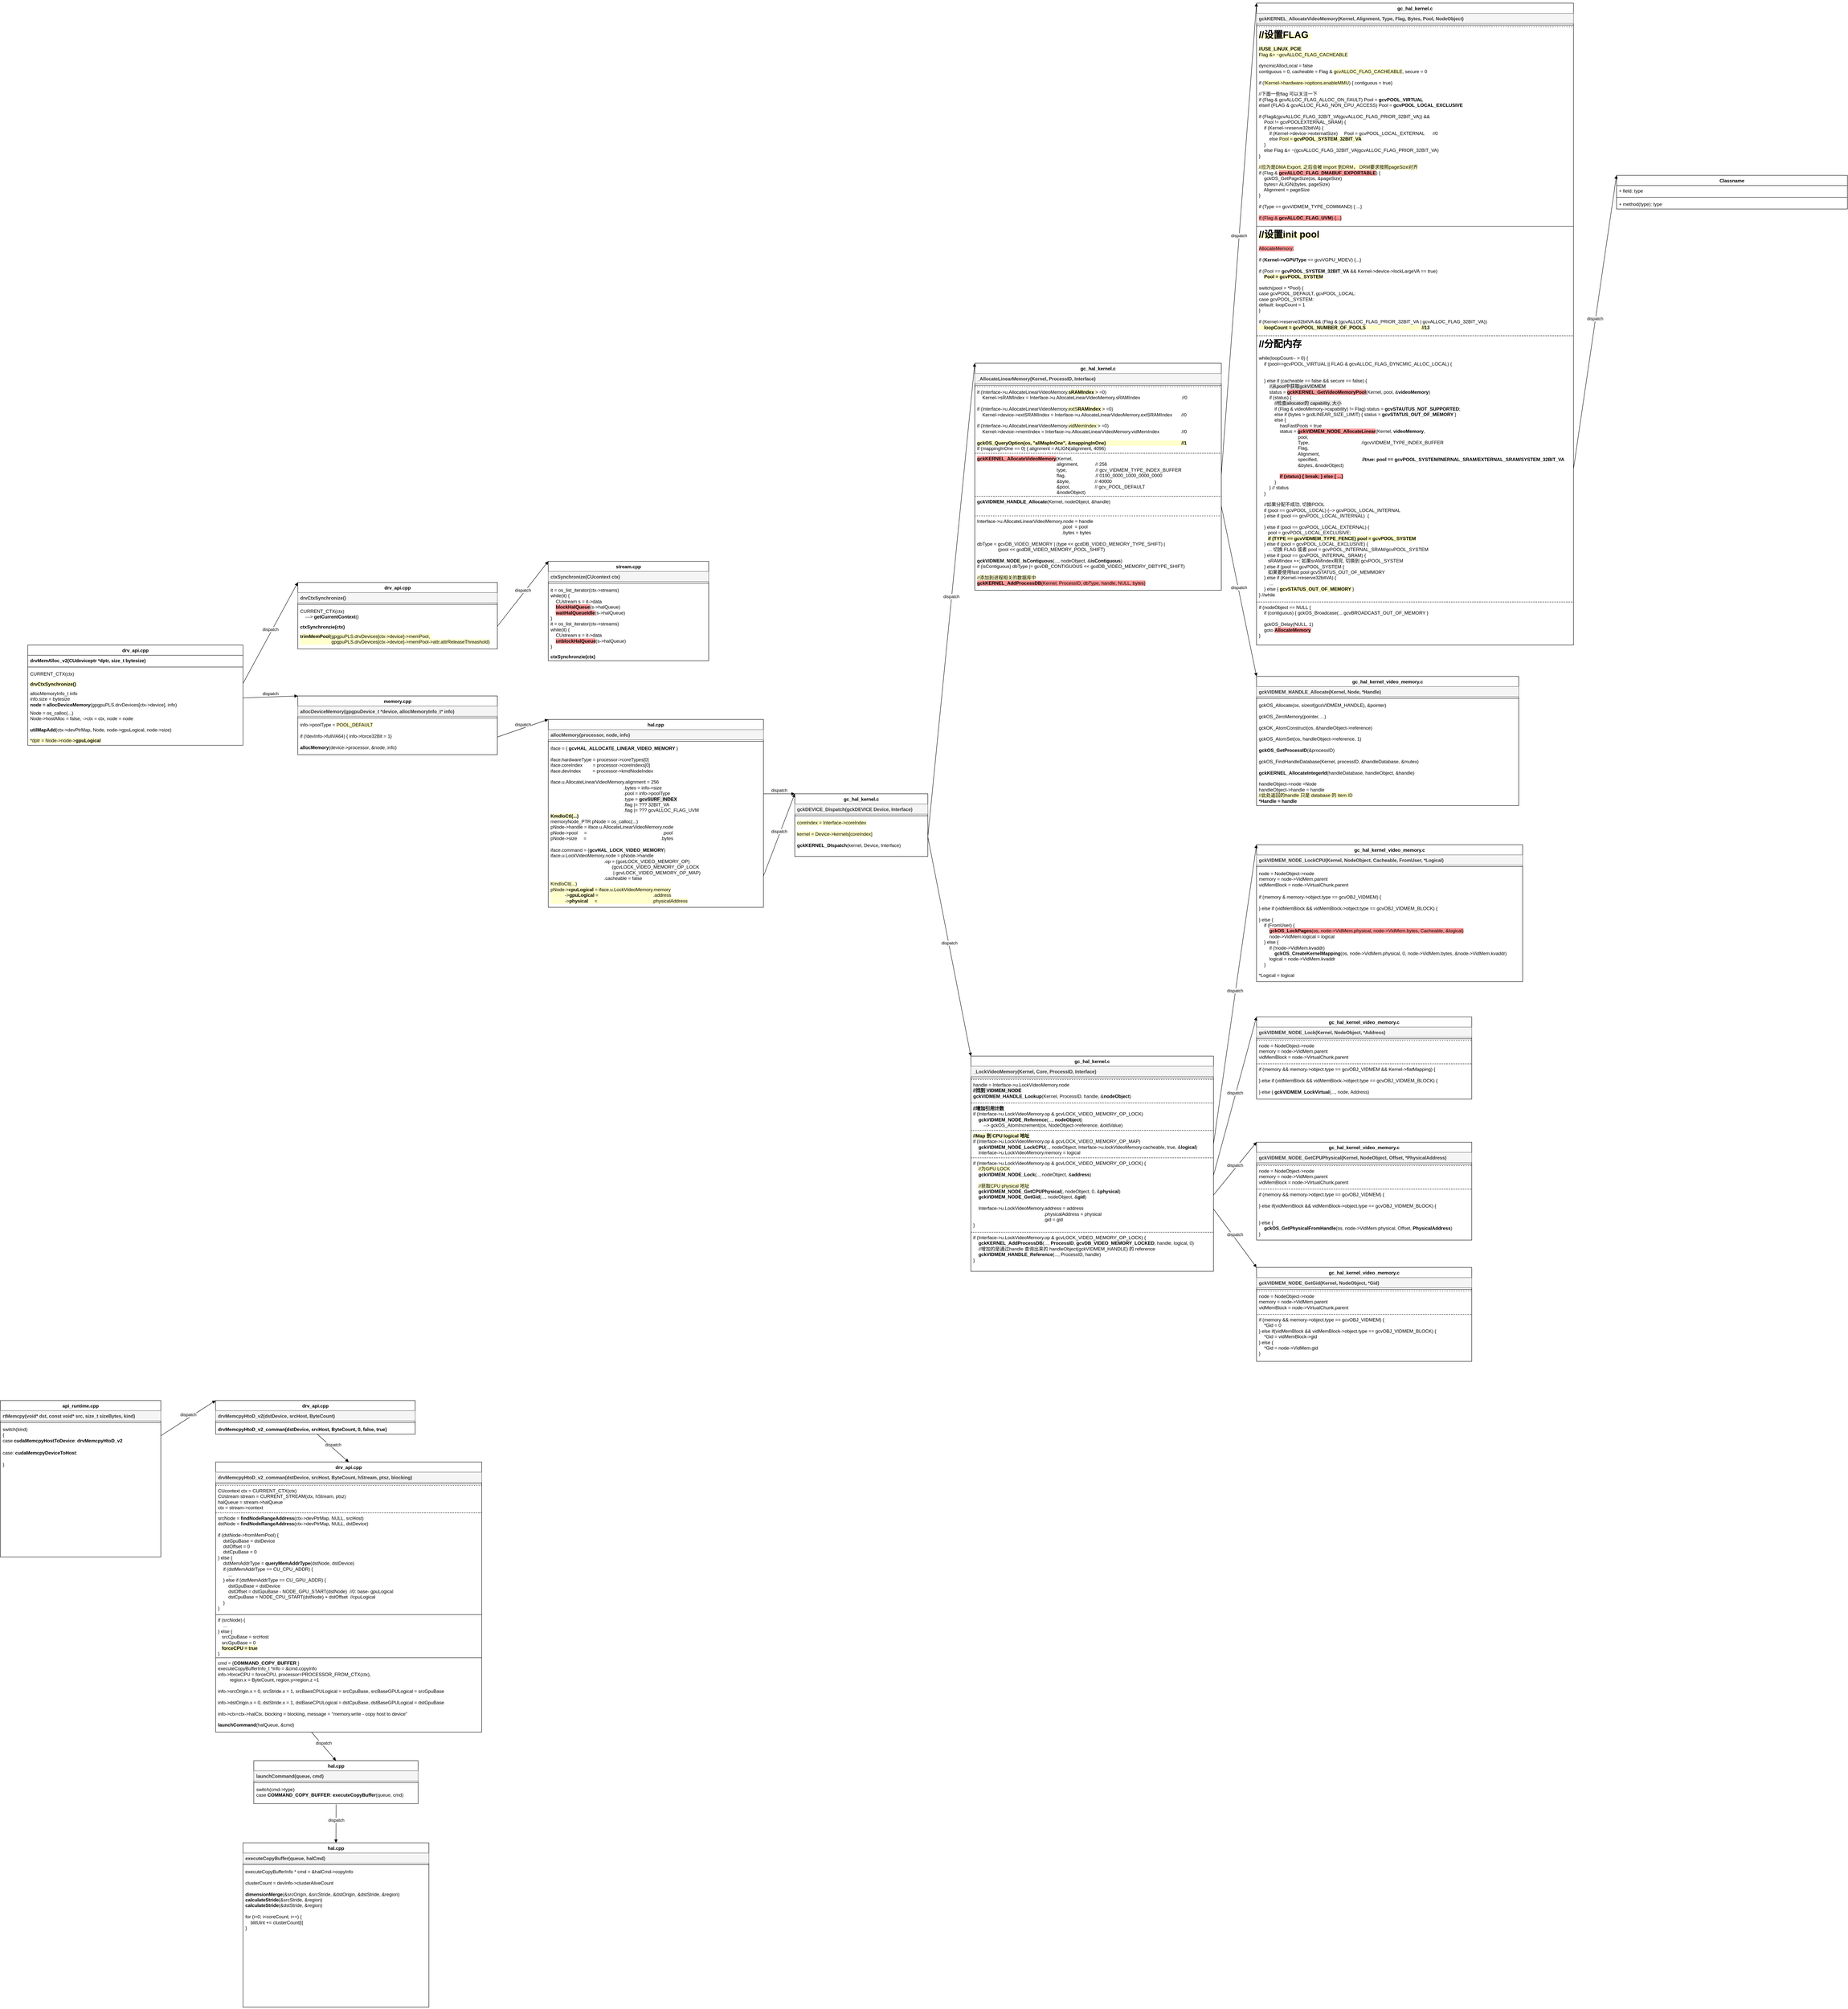 <mxfile version="25.0.3">
  <diagram name="Page-1" id="klpA_2AShYlU7AM5QuSL">
    <mxGraphModel dx="9340" dy="8080" grid="1" gridSize="10" guides="1" tooltips="1" connect="1" arrows="1" fold="1" page="1" pageScale="1" pageWidth="850" pageHeight="1100" math="0" shadow="0">
      <root>
        <mxCell id="0" />
        <mxCell id="1" parent="0" />
        <mxCell id="NuDpKzAwzLJSV5Tyi5Um-1" value="drv_api.cpp" style="swimlane;fontStyle=1;align=center;verticalAlign=top;childLayout=stackLayout;horizontal=1;startSize=26;horizontalStack=0;resizeParent=1;resizeParentMax=0;resizeLast=0;collapsible=1;marginBottom=0;whiteSpace=wrap;html=1;" vertex="1" parent="1">
          <mxGeometry x="140" y="290" width="550" height="256" as="geometry" />
        </mxCell>
        <mxCell id="NuDpKzAwzLJSV5Tyi5Um-2" value="&lt;span style=&quot;font-weight: 700; text-align: center;&quot;&gt;drvMemAlloc_v2(CUdeviceptr *dptr, size_t bytesize)&lt;/span&gt;" style="text;strokeColor=none;fillColor=none;align=left;verticalAlign=top;spacingLeft=4;spacingRight=4;overflow=hidden;rotatable=0;points=[[0,0.5],[1,0.5]];portConstraint=eastwest;whiteSpace=wrap;html=1;" vertex="1" parent="NuDpKzAwzLJSV5Tyi5Um-1">
          <mxGeometry y="26" width="550" height="26" as="geometry" />
        </mxCell>
        <mxCell id="NuDpKzAwzLJSV5Tyi5Um-3" value="" style="line;strokeWidth=1;fillColor=none;align=left;verticalAlign=middle;spacingTop=-1;spacingLeft=3;spacingRight=3;rotatable=0;labelPosition=right;points=[];portConstraint=eastwest;strokeColor=inherit;" vertex="1" parent="NuDpKzAwzLJSV5Tyi5Um-1">
          <mxGeometry y="52" width="550" height="8" as="geometry" />
        </mxCell>
        <mxCell id="NuDpKzAwzLJSV5Tyi5Um-9" value="CURRENT_CTX(ctx)" style="text;strokeColor=none;fillColor=none;align=left;verticalAlign=top;spacingLeft=4;spacingRight=4;overflow=hidden;rotatable=0;points=[[0,0.5],[1,0.5]];portConstraint=eastwest;whiteSpace=wrap;html=1;" vertex="1" parent="NuDpKzAwzLJSV5Tyi5Um-1">
          <mxGeometry y="60" width="550" height="26" as="geometry" />
        </mxCell>
        <mxCell id="NuDpKzAwzLJSV5Tyi5Um-4" value="&lt;b style=&quot;background-color: rgb(255, 255, 204);&quot;&gt;drvCtxSynchronize()&lt;/b&gt;" style="text;strokeColor=none;fillColor=none;align=left;verticalAlign=top;spacingLeft=4;spacingRight=4;overflow=hidden;rotatable=0;points=[[0,0.5],[1,0.5]];portConstraint=eastwest;whiteSpace=wrap;html=1;" vertex="1" parent="NuDpKzAwzLJSV5Tyi5Um-1">
          <mxGeometry y="86" width="550" height="24" as="geometry" />
        </mxCell>
        <mxCell id="NuDpKzAwzLJSV5Tyi5Um-12" value="&lt;div&gt;allocMemoryInfo_t info&lt;/div&gt;&lt;div&gt;info.size = bytesize&lt;/div&gt;&lt;b&gt;node = allocDeviceMemory&lt;/b&gt;(gpgpuPLS.drvDevices[ctx-&amp;gt;device], info)" style="text;strokeColor=none;fillColor=none;align=left;verticalAlign=top;spacingLeft=4;spacingRight=4;overflow=hidden;rotatable=0;points=[[0,0.5],[1,0.5]];portConstraint=eastwest;whiteSpace=wrap;html=1;" vertex="1" parent="NuDpKzAwzLJSV5Tyi5Um-1">
          <mxGeometry y="110" width="550" height="50" as="geometry" />
        </mxCell>
        <mxCell id="NuDpKzAwzLJSV5Tyi5Um-11" value="Node = os_calloc(...)&lt;div&gt;Node-&amp;gt;hostAlloc = false, -&amp;gt;ctx = ctx, node = node&lt;/div&gt;&lt;div&gt;&lt;br&gt;&lt;/div&gt;&lt;div&gt;&lt;b&gt;utilMapAdd&lt;/b&gt;(ctx-&amp;gt;devPtrMap, Node, node-&amp;gt;gpuLogical, node-&amp;gt;size)&lt;/div&gt;" style="text;strokeColor=none;fillColor=none;align=left;verticalAlign=top;spacingLeft=4;spacingRight=4;overflow=hidden;rotatable=0;points=[[0,0.5],[1,0.5]];portConstraint=eastwest;whiteSpace=wrap;html=1;" vertex="1" parent="NuDpKzAwzLJSV5Tyi5Um-1">
          <mxGeometry y="160" width="550" height="70" as="geometry" />
        </mxCell>
        <mxCell id="NuDpKzAwzLJSV5Tyi5Um-10" value="&lt;span style=&quot;background-color: rgb(255, 255, 204);&quot;&gt;*dptr = Node-&amp;gt;node-&amp;gt;&lt;b&gt;gpuLogical&lt;/b&gt;&lt;/span&gt;" style="text;strokeColor=none;fillColor=none;align=left;verticalAlign=top;spacingLeft=4;spacingRight=4;overflow=hidden;rotatable=0;points=[[0,0.5],[1,0.5]];portConstraint=eastwest;whiteSpace=wrap;html=1;" vertex="1" parent="NuDpKzAwzLJSV5Tyi5Um-1">
          <mxGeometry y="230" width="550" height="26" as="geometry" />
        </mxCell>
        <mxCell id="NuDpKzAwzLJSV5Tyi5Um-13" value="drv_api.cpp" style="swimlane;fontStyle=1;align=center;verticalAlign=top;childLayout=stackLayout;horizontal=1;startSize=26;horizontalStack=0;resizeParent=1;resizeParentMax=0;resizeLast=0;collapsible=1;marginBottom=0;whiteSpace=wrap;html=1;" vertex="1" parent="1">
          <mxGeometry x="830" y="130" width="510" height="170" as="geometry" />
        </mxCell>
        <mxCell id="NuDpKzAwzLJSV5Tyi5Um-14" value="&lt;span style=&quot;font-weight: 700; text-align: center;&quot;&gt;drvCtxSynchronize()&lt;/span&gt;" style="text;strokeColor=#666666;fillColor=#f5f5f5;align=left;verticalAlign=top;spacingLeft=4;spacingRight=4;overflow=hidden;rotatable=0;points=[[0,0.5],[1,0.5]];portConstraint=eastwest;whiteSpace=wrap;html=1;fontColor=#333333;" vertex="1" parent="NuDpKzAwzLJSV5Tyi5Um-13">
          <mxGeometry y="26" width="510" height="26" as="geometry" />
        </mxCell>
        <mxCell id="NuDpKzAwzLJSV5Tyi5Um-15" value="" style="line;strokeWidth=1;fillColor=none;align=left;verticalAlign=middle;spacingTop=-1;spacingLeft=3;spacingRight=3;rotatable=0;labelPosition=right;points=[];portConstraint=eastwest;strokeColor=inherit;" vertex="1" parent="NuDpKzAwzLJSV5Tyi5Um-13">
          <mxGeometry y="52" width="510" height="8" as="geometry" />
        </mxCell>
        <mxCell id="NuDpKzAwzLJSV5Tyi5Um-16" value="CURRENT_CTX(ctx)&lt;div&gt;&amp;nbsp; &amp;nbsp; ---&amp;gt; &lt;b&gt;getCurrentContext&lt;/b&gt;()&lt;/div&gt;" style="text;strokeColor=none;fillColor=none;align=left;verticalAlign=top;spacingLeft=4;spacingRight=4;overflow=hidden;rotatable=0;points=[[0,0.5],[1,0.5]];portConstraint=eastwest;whiteSpace=wrap;html=1;" vertex="1" parent="NuDpKzAwzLJSV5Tyi5Um-13">
          <mxGeometry y="60" width="510" height="40" as="geometry" />
        </mxCell>
        <mxCell id="NuDpKzAwzLJSV5Tyi5Um-17" value="&lt;div&gt;&lt;b&gt;ctxSynchronzie(ctx)&lt;/b&gt;&lt;/div&gt;" style="text;strokeColor=none;fillColor=none;align=left;verticalAlign=top;spacingLeft=4;spacingRight=4;overflow=hidden;rotatable=0;points=[[0,0.5],[1,0.5]];portConstraint=eastwest;whiteSpace=wrap;html=1;" vertex="1" parent="NuDpKzAwzLJSV5Tyi5Um-13">
          <mxGeometry y="100" width="510" height="24" as="geometry" />
        </mxCell>
        <mxCell id="NuDpKzAwzLJSV5Tyi5Um-18" value="&lt;span style=&quot;background-color: rgb(255, 255, 204);&quot;&gt;&lt;b&gt;trimMemPool&lt;/b&gt;(gpgpuPLS.drvDevices[ctx-&amp;gt;device]-&amp;gt;memPool,&amp;nbsp;&lt;br&gt;&amp;nbsp; &amp;nbsp; &amp;nbsp; &amp;nbsp; &amp;nbsp; &amp;nbsp; &amp;nbsp; &amp;nbsp; &amp;nbsp; &amp;nbsp; &amp;nbsp; &amp;nbsp; gpgpuPLS.drvDevices[ctx-&amp;gt;device]-&amp;gt;memPool-&amp;gt;attr.attrReleaseThreashold)&lt;/span&gt;" style="text;strokeColor=none;fillColor=none;align=left;verticalAlign=top;spacingLeft=4;spacingRight=4;overflow=hidden;rotatable=0;points=[[0,0.5],[1,0.5]];portConstraint=eastwest;whiteSpace=wrap;html=1;" vertex="1" parent="NuDpKzAwzLJSV5Tyi5Um-13">
          <mxGeometry y="124" width="510" height="46" as="geometry" />
        </mxCell>
        <mxCell id="NuDpKzAwzLJSV5Tyi5Um-21" value="stream.cpp" style="swimlane;fontStyle=1;align=center;verticalAlign=top;childLayout=stackLayout;horizontal=1;startSize=26;horizontalStack=0;resizeParent=1;resizeParentMax=0;resizeLast=0;collapsible=1;marginBottom=0;whiteSpace=wrap;html=1;" vertex="1" parent="1">
          <mxGeometry x="1470" y="76" width="410" height="254" as="geometry" />
        </mxCell>
        <mxCell id="NuDpKzAwzLJSV5Tyi5Um-22" value="&lt;span style=&quot;font-weight: 700; text-align: center;&quot;&gt;ctxSynchronize(CUcontext ctx)&lt;/span&gt;" style="text;strokeColor=#666666;fillColor=#f5f5f5;align=left;verticalAlign=top;spacingLeft=4;spacingRight=4;overflow=hidden;rotatable=0;points=[[0,0.5],[1,0.5]];portConstraint=eastwest;whiteSpace=wrap;html=1;fontColor=#333333;" vertex="1" parent="NuDpKzAwzLJSV5Tyi5Um-21">
          <mxGeometry y="26" width="410" height="26" as="geometry" />
        </mxCell>
        <mxCell id="NuDpKzAwzLJSV5Tyi5Um-23" value="" style="line;strokeWidth=1;fillColor=none;align=left;verticalAlign=middle;spacingTop=-1;spacingLeft=3;spacingRight=3;rotatable=0;labelPosition=right;points=[];portConstraint=eastwest;strokeColor=inherit;" vertex="1" parent="NuDpKzAwzLJSV5Tyi5Um-21">
          <mxGeometry y="52" width="410" height="8" as="geometry" />
        </mxCell>
        <mxCell id="NuDpKzAwzLJSV5Tyi5Um-24" value="it = os_list_iterator(ctx-&amp;gt;streams)&lt;div&gt;while(it) {&lt;/div&gt;&lt;div&gt;&amp;nbsp; &amp;nbsp; CUstream s = it-&amp;gt;data&lt;/div&gt;&lt;div&gt;&amp;nbsp; &amp;nbsp; &lt;b style=&quot;background-color: rgb(255, 153, 153);&quot;&gt;blockHalQueue&lt;/b&gt;(s-&amp;gt;halQueue)&lt;/div&gt;&lt;div&gt;&amp;nbsp; &amp;nbsp; &lt;b style=&quot;background-color: rgb(255, 153, 153);&quot;&gt;waitHalQueueIdle&lt;/b&gt;(s-&amp;gt;halQueue)&lt;/div&gt;&lt;div&gt;}&lt;/div&gt;&lt;div&gt;it = os_list_iterator(ctx-&amp;gt;streams)&lt;/div&gt;&lt;div&gt;&lt;div&gt;while(it) {&lt;/div&gt;&lt;div&gt;&amp;nbsp; &amp;nbsp; CUstream s = it-&amp;gt;data&lt;/div&gt;&lt;div&gt;&amp;nbsp; &amp;nbsp; &lt;b style=&quot;background-color: rgb(255, 153, 153);&quot;&gt;unblockHalQueue&lt;/b&gt;(s-&amp;gt;halQueue)&lt;/div&gt;&lt;div&gt;&lt;span style=&quot;background-color: initial;&quot;&gt;}&lt;/span&gt;&lt;/div&gt;&lt;/div&gt;" style="text;strokeColor=none;fillColor=none;align=left;verticalAlign=top;spacingLeft=4;spacingRight=4;overflow=hidden;rotatable=0;points=[[0,0.5],[1,0.5]];portConstraint=eastwest;whiteSpace=wrap;html=1;" vertex="1" parent="NuDpKzAwzLJSV5Tyi5Um-21">
          <mxGeometry y="60" width="410" height="170" as="geometry" />
        </mxCell>
        <mxCell id="NuDpKzAwzLJSV5Tyi5Um-25" value="&lt;div&gt;&lt;b&gt;ctxSynchronzie(ctx)&lt;/b&gt;&lt;/div&gt;" style="text;strokeColor=none;fillColor=none;align=left;verticalAlign=top;spacingLeft=4;spacingRight=4;overflow=hidden;rotatable=0;points=[[0,0.5],[1,0.5]];portConstraint=eastwest;whiteSpace=wrap;html=1;" vertex="1" parent="NuDpKzAwzLJSV5Tyi5Um-21">
          <mxGeometry y="230" width="410" height="24" as="geometry" />
        </mxCell>
        <mxCell id="NuDpKzAwzLJSV5Tyi5Um-27" value="dispatch" style="html=1;verticalAlign=bottom;endArrow=block;curved=0;rounded=0;exitX=1;exitY=0.5;exitDx=0;exitDy=0;entryX=0;entryY=0;entryDx=0;entryDy=0;" edge="1" parent="1" source="NuDpKzAwzLJSV5Tyi5Um-4" target="NuDpKzAwzLJSV5Tyi5Um-13">
          <mxGeometry width="80" relative="1" as="geometry">
            <mxPoint x="890" y="360" as="sourcePoint" />
            <mxPoint x="970" y="360" as="targetPoint" />
          </mxGeometry>
        </mxCell>
        <mxCell id="NuDpKzAwzLJSV5Tyi5Um-28" value="dispatch" style="html=1;verticalAlign=bottom;endArrow=block;curved=0;rounded=0;exitX=1;exitY=0.5;exitDx=0;exitDy=0;entryX=0;entryY=0;entryDx=0;entryDy=0;" edge="1" parent="1" source="NuDpKzAwzLJSV5Tyi5Um-17" target="NuDpKzAwzLJSV5Tyi5Um-21">
          <mxGeometry width="80" relative="1" as="geometry">
            <mxPoint x="700" y="268" as="sourcePoint" />
            <mxPoint x="860" y="140" as="targetPoint" />
          </mxGeometry>
        </mxCell>
        <mxCell id="NuDpKzAwzLJSV5Tyi5Um-29" value="memory.cpp" style="swimlane;fontStyle=1;align=center;verticalAlign=top;childLayout=stackLayout;horizontal=1;startSize=26;horizontalStack=0;resizeParent=1;resizeParentMax=0;resizeLast=0;collapsible=1;marginBottom=0;whiteSpace=wrap;html=1;" vertex="1" parent="1">
          <mxGeometry x="830" y="420" width="510" height="150" as="geometry" />
        </mxCell>
        <mxCell id="NuDpKzAwzLJSV5Tyi5Um-30" value="&lt;b&gt;allocDeviceMemory(gpgpuDevice_t *device, allocMemoryInfo_t* info)&lt;/b&gt;" style="text;strokeColor=#666666;fillColor=#f5f5f5;align=left;verticalAlign=top;spacingLeft=4;spacingRight=4;overflow=hidden;rotatable=0;points=[[0,0.5],[1,0.5]];portConstraint=eastwest;whiteSpace=wrap;html=1;fontColor=#333333;" vertex="1" parent="NuDpKzAwzLJSV5Tyi5Um-29">
          <mxGeometry y="26" width="510" height="26" as="geometry" />
        </mxCell>
        <mxCell id="NuDpKzAwzLJSV5Tyi5Um-31" value="" style="line;strokeWidth=1;fillColor=none;align=left;verticalAlign=middle;spacingTop=-1;spacingLeft=3;spacingRight=3;rotatable=0;labelPosition=right;points=[];portConstraint=eastwest;strokeColor=inherit;" vertex="1" parent="NuDpKzAwzLJSV5Tyi5Um-29">
          <mxGeometry y="52" width="510" height="8" as="geometry" />
        </mxCell>
        <mxCell id="NuDpKzAwzLJSV5Tyi5Um-32" value="info-&amp;gt;poolType = &lt;span style=&quot;background-color: rgb(255, 255, 204);&quot;&gt;POOL_DEFAULT&lt;/span&gt;&lt;div&gt;&lt;br&gt;&lt;/div&gt;&lt;div&gt;if (!devInfo-&amp;gt;fullVA64) { info-&amp;gt;force32Bit = 1}&lt;/div&gt;&lt;div&gt;&lt;br&gt;&lt;/div&gt;&lt;div&gt;&lt;b&gt;allocMemory&lt;/b&gt;(device-&amp;gt;processor, &amp;amp;node, info)&lt;/div&gt;" style="text;strokeColor=none;fillColor=none;align=left;verticalAlign=top;spacingLeft=4;spacingRight=4;overflow=hidden;rotatable=0;points=[[0,0.5],[1,0.5]];portConstraint=eastwest;whiteSpace=wrap;html=1;" vertex="1" parent="NuDpKzAwzLJSV5Tyi5Um-29">
          <mxGeometry y="60" width="510" height="90" as="geometry" />
        </mxCell>
        <mxCell id="NuDpKzAwzLJSV5Tyi5Um-33" value="dispatch" style="html=1;verticalAlign=bottom;endArrow=block;curved=0;rounded=0;exitX=1;exitY=0.5;exitDx=0;exitDy=0;entryX=0;entryY=0;entryDx=0;entryDy=0;" edge="1" parent="1" source="NuDpKzAwzLJSV5Tyi5Um-12" target="NuDpKzAwzLJSV5Tyi5Um-29">
          <mxGeometry width="80" relative="1" as="geometry">
            <mxPoint x="700" y="398" as="sourcePoint" />
            <mxPoint x="840" y="140" as="targetPoint" />
          </mxGeometry>
        </mxCell>
        <mxCell id="NuDpKzAwzLJSV5Tyi5Um-34" value="hal.cpp" style="swimlane;fontStyle=1;align=center;verticalAlign=top;childLayout=stackLayout;horizontal=1;startSize=26;horizontalStack=0;resizeParent=1;resizeParentMax=0;resizeLast=0;collapsible=1;marginBottom=0;whiteSpace=wrap;html=1;" vertex="1" parent="1">
          <mxGeometry x="1470" y="480" width="550" height="480" as="geometry" />
        </mxCell>
        <mxCell id="NuDpKzAwzLJSV5Tyi5Um-35" value="&lt;b&gt;allocMemory(processor, node, info)&lt;/b&gt;" style="text;strokeColor=#666666;fillColor=#f5f5f5;align=left;verticalAlign=top;spacingLeft=4;spacingRight=4;overflow=hidden;rotatable=0;points=[[0,0.5],[1,0.5]];portConstraint=eastwest;whiteSpace=wrap;html=1;fontColor=#333333;" vertex="1" parent="NuDpKzAwzLJSV5Tyi5Um-34">
          <mxGeometry y="26" width="550" height="26" as="geometry" />
        </mxCell>
        <mxCell id="NuDpKzAwzLJSV5Tyi5Um-36" value="" style="line;strokeWidth=1;fillColor=none;align=left;verticalAlign=middle;spacingTop=-1;spacingLeft=3;spacingRight=3;rotatable=0;labelPosition=right;points=[];portConstraint=eastwest;strokeColor=inherit;" vertex="1" parent="NuDpKzAwzLJSV5Tyi5Um-34">
          <mxGeometry y="52" width="550" height="8" as="geometry" />
        </mxCell>
        <mxCell id="NuDpKzAwzLJSV5Tyi5Um-37" value="iface = { &lt;b&gt;gcvHAL_ALLOCATE_LINEAR_VIDEO_MEMORY &lt;/b&gt;}&lt;div&gt;&lt;br&gt;&lt;/div&gt;&lt;div&gt;iface.hardwareType = processor-&amp;gt;coreTypes[0]&lt;/div&gt;&lt;div&gt;iface.coreIndex&amp;nbsp; &amp;nbsp; &amp;nbsp; &amp;nbsp; = processor-&amp;gt;coreIndexs[0]&lt;/div&gt;&lt;div&gt;iface.devIndex&amp;nbsp; &amp;nbsp; &amp;nbsp; &amp;nbsp; &amp;nbsp;= processor-&amp;gt;kmdNodeIndex&lt;/div&gt;&lt;div&gt;&lt;br&gt;&lt;/div&gt;&lt;div&gt;iface.u.AllocateLinearVideoMemory.alignment = 256&lt;/div&gt;&lt;div&gt;&amp;nbsp; &amp;nbsp; &amp;nbsp; &amp;nbsp; &amp;nbsp; &amp;nbsp; &amp;nbsp; &amp;nbsp; &amp;nbsp; &amp;nbsp; &amp;nbsp; &amp;nbsp; &amp;nbsp; &amp;nbsp; &amp;nbsp; &amp;nbsp; &amp;nbsp; &amp;nbsp; &amp;nbsp; &amp;nbsp; &amp;nbsp; &amp;nbsp; &amp;nbsp; &amp;nbsp; &amp;nbsp; &amp;nbsp; &amp;nbsp; &amp;nbsp; .bytes = info-&amp;gt;size&lt;br&gt;&amp;nbsp; &amp;nbsp; &amp;nbsp; &amp;nbsp; &amp;nbsp; &amp;nbsp; &amp;nbsp; &amp;nbsp; &amp;nbsp; &amp;nbsp; &amp;nbsp; &amp;nbsp; &amp;nbsp; &amp;nbsp; &amp;nbsp; &amp;nbsp; &amp;nbsp; &amp;nbsp; &amp;nbsp; &amp;nbsp; &amp;nbsp; &amp;nbsp; &amp;nbsp; &amp;nbsp; &amp;nbsp; &amp;nbsp; &amp;nbsp; &amp;nbsp; .pool = info-&amp;gt;poolType&lt;/div&gt;&lt;div&gt;&amp;nbsp; &amp;nbsp; &amp;nbsp; &amp;nbsp; &amp;nbsp; &amp;nbsp; &amp;nbsp; &amp;nbsp; &amp;nbsp; &amp;nbsp; &amp;nbsp; &amp;nbsp; &amp;nbsp; &amp;nbsp; &amp;nbsp; &amp;nbsp; &amp;nbsp; &amp;nbsp; &amp;nbsp; &amp;nbsp; &amp;nbsp; &amp;nbsp; &amp;nbsp; &amp;nbsp; &amp;nbsp; &amp;nbsp; &amp;nbsp; &amp;nbsp; .type = &lt;b style=&quot;background-color: rgb(230, 230, 230);&quot;&gt;gcvSURF_INDEX&lt;/b&gt;&lt;/div&gt;&lt;div&gt;&amp;nbsp; &amp;nbsp; &amp;nbsp; &amp;nbsp; &amp;nbsp; &amp;nbsp; &amp;nbsp; &amp;nbsp; &amp;nbsp; &amp;nbsp; &amp;nbsp; &amp;nbsp; &amp;nbsp; &amp;nbsp; &amp;nbsp; &amp;nbsp; &amp;nbsp; &amp;nbsp; &amp;nbsp; &amp;nbsp; &amp;nbsp; &amp;nbsp; &amp;nbsp; &amp;nbsp; &amp;nbsp; &amp;nbsp; &amp;nbsp; &amp;nbsp; .flag |= ??? 32BIT_VA&lt;br&gt;&amp;nbsp; &amp;nbsp; &amp;nbsp; &amp;nbsp; &amp;nbsp; &amp;nbsp; &amp;nbsp; &amp;nbsp; &amp;nbsp; &amp;nbsp; &amp;nbsp; &amp;nbsp; &amp;nbsp; &amp;nbsp; &amp;nbsp; &amp;nbsp; &amp;nbsp; &amp;nbsp; &amp;nbsp; &amp;nbsp; &amp;nbsp; &amp;nbsp; &amp;nbsp; &amp;nbsp; &amp;nbsp; &amp;nbsp; &amp;nbsp; &amp;nbsp; .flag |= ??? gcvALLOC_FLAG_UVM&lt;/div&gt;&lt;div&gt;&lt;b style=&quot;background-color: rgb(255, 255, 204);&quot;&gt;KmdIoCtl(...)&lt;/b&gt;&lt;/div&gt;&lt;div&gt;memoryNode_PTR pNode = os_calloc(...)&lt;div&gt;pNode-&amp;gt;handle = iface.u.AllocateLinearVideoMemory.node&lt;/div&gt;&lt;div&gt;pNode-&amp;gt;pool&amp;nbsp; &amp;nbsp; &amp;nbsp;=&amp;nbsp; &amp;nbsp; &amp;nbsp; &amp;nbsp; &amp;nbsp; &amp;nbsp; &amp;nbsp; &amp;nbsp; &amp;nbsp; &amp;nbsp; &amp;nbsp; &amp;nbsp; &amp;nbsp; &amp;nbsp; &amp;nbsp; &amp;nbsp; &amp;nbsp; &amp;nbsp; &amp;nbsp; &amp;nbsp; &amp;nbsp; &amp;nbsp; &amp;nbsp; &amp;nbsp; &amp;nbsp; &amp;nbsp; &amp;nbsp; &amp;nbsp; &amp;nbsp; .pool&lt;br&gt;pNode-&amp;gt;size&amp;nbsp; &amp;nbsp; &amp;nbsp;=&amp;nbsp; &amp;nbsp; &amp;nbsp; &amp;nbsp; &amp;nbsp; &amp;nbsp; &amp;nbsp; &amp;nbsp; &amp;nbsp; &amp;nbsp; &amp;nbsp; &amp;nbsp; &amp;nbsp; &amp;nbsp; &amp;nbsp; &amp;nbsp; &amp;nbsp; &amp;nbsp; &amp;nbsp; &amp;nbsp; &amp;nbsp; &amp;nbsp; &amp;nbsp; &amp;nbsp; &amp;nbsp; &amp;nbsp; &amp;nbsp; &amp;nbsp; &amp;nbsp;.bytes&lt;/div&gt;&lt;/div&gt;&lt;div&gt;&lt;br&gt;&lt;/div&gt;&lt;div&gt;&lt;br&gt;&lt;/div&gt;" style="text;strokeColor=none;fillColor=none;align=left;verticalAlign=top;spacingLeft=4;spacingRight=4;overflow=hidden;rotatable=0;points=[[0,0.5],[1,0.5]];portConstraint=eastwest;whiteSpace=wrap;html=1;" vertex="1" parent="NuDpKzAwzLJSV5Tyi5Um-34">
          <mxGeometry y="60" width="550" height="260" as="geometry" />
        </mxCell>
        <mxCell id="NuDpKzAwzLJSV5Tyi5Um-46" value="&lt;div&gt;&lt;span style=&quot;background-color: initial;&quot;&gt;iface.command = {&lt;/span&gt;&lt;b style=&quot;background-color: initial;&quot;&gt;gcvHAL_LOCK_VIDEO_MEMORY&lt;/b&gt;&lt;span style=&quot;background-color: initial;&quot;&gt;)&lt;/span&gt;&lt;/div&gt;&lt;div&gt;iface.u.LockVideoMemory.node = pNode-&amp;gt;handle&lt;br&gt;&amp;nbsp; &amp;nbsp; &amp;nbsp; &amp;nbsp; &amp;nbsp; &amp;nbsp; &amp;nbsp; &amp;nbsp; &amp;nbsp; &amp;nbsp; &amp;nbsp; &amp;nbsp; &amp;nbsp; &amp;nbsp; &amp;nbsp; &amp;nbsp; &amp;nbsp; &amp;nbsp; &amp;nbsp; &amp;nbsp; &amp;nbsp;.op = (gceLOCK_VIDEO_MEMORY_OP) &lt;br&gt;&amp;nbsp; &amp;nbsp; &amp;nbsp; &amp;nbsp; &amp;nbsp; &amp;nbsp; &amp;nbsp; &amp;nbsp; &amp;nbsp; &amp;nbsp; &amp;nbsp; &amp;nbsp; &amp;nbsp; &amp;nbsp; &amp;nbsp; &amp;nbsp; &amp;nbsp; &amp;nbsp; &amp;nbsp; &amp;nbsp; &amp;nbsp; &amp;nbsp; &amp;nbsp; &amp;nbsp;(gcvLOCK_VIDEO_MEMORY_OP_LOCK&lt;br&gt;&amp;nbsp; &amp;nbsp; &amp;nbsp; &amp;nbsp; &amp;nbsp; &amp;nbsp; &amp;nbsp; &amp;nbsp; &amp;nbsp; &amp;nbsp; &amp;nbsp; &amp;nbsp; &amp;nbsp; &amp;nbsp; &amp;nbsp; &amp;nbsp; &amp;nbsp; &amp;nbsp; &amp;nbsp; &amp;nbsp; &amp;nbsp; &amp;nbsp; &amp;nbsp; &amp;nbsp; | gcvLOCK_VIDEO_MEMORY_OP_MAP)&lt;/div&gt;&lt;div&gt;&amp;nbsp; &amp;nbsp; &amp;nbsp; &amp;nbsp; &amp;nbsp; &amp;nbsp; &amp;nbsp; &amp;nbsp; &amp;nbsp; &amp;nbsp; &amp;nbsp; &amp;nbsp; &amp;nbsp; &amp;nbsp; &amp;nbsp; &amp;nbsp; &amp;nbsp; &amp;nbsp; &amp;nbsp; &amp;nbsp; &amp;nbsp;.cacheable = false&lt;/div&gt;&lt;div&gt;&lt;span style=&quot;background-color: rgb(255, 255, 204);&quot;&gt;KmdIoCtl(...)&lt;/span&gt;&lt;/div&gt;&lt;div&gt;&lt;span style=&quot;background-color: rgb(255, 255, 204);&quot;&gt;pNode-&amp;gt;&lt;b&gt;cpuLogical &lt;/b&gt;= iface.u.LockVideoMemory.memory&lt;br&gt;&amp;nbsp; &amp;nbsp; &amp;nbsp; &amp;nbsp; &amp;nbsp; &amp;nbsp;-&amp;gt;&lt;b&gt;gpuLogical &lt;/b&gt;=&amp;nbsp; &amp;nbsp; &amp;nbsp; &amp;nbsp; &amp;nbsp; &amp;nbsp; &amp;nbsp; &amp;nbsp; &amp;nbsp; &amp;nbsp; &amp;nbsp; &amp;nbsp; &amp;nbsp; &amp;nbsp; &amp;nbsp; &amp;nbsp; &amp;nbsp; &amp;nbsp; &amp;nbsp; &amp;nbsp; &amp;nbsp; .address&lt;br&gt;&amp;nbsp; &amp;nbsp; &amp;nbsp; &amp;nbsp; &amp;nbsp; &amp;nbsp;-&amp;gt;&lt;b&gt;physical&lt;/b&gt;&amp;nbsp; &amp;nbsp; &amp;nbsp;=&amp;nbsp; &amp;nbsp; &amp;nbsp; &amp;nbsp; &amp;nbsp; &amp;nbsp; &amp;nbsp; &amp;nbsp; &amp;nbsp; &amp;nbsp; &amp;nbsp; &amp;nbsp; &amp;nbsp; &amp;nbsp; &amp;nbsp; &amp;nbsp; &amp;nbsp; &amp;nbsp; &amp;nbsp; &amp;nbsp; &amp;nbsp; .physicalAddress&lt;/span&gt;&lt;/div&gt;" style="text;strokeColor=none;fillColor=none;align=left;verticalAlign=top;spacingLeft=4;spacingRight=4;overflow=hidden;rotatable=0;points=[[0,0.5],[1,0.5]];portConstraint=eastwest;whiteSpace=wrap;html=1;" vertex="1" parent="NuDpKzAwzLJSV5Tyi5Um-34">
          <mxGeometry y="320" width="550" height="160" as="geometry" />
        </mxCell>
        <mxCell id="NuDpKzAwzLJSV5Tyi5Um-47" value="gc_hal_kernel.c" style="swimlane;fontStyle=1;align=center;verticalAlign=top;childLayout=stackLayout;horizontal=1;startSize=26;horizontalStack=0;resizeParent=1;resizeParentMax=0;resizeLast=0;collapsible=1;marginBottom=0;whiteSpace=wrap;html=1;" vertex="1" parent="1">
          <mxGeometry x="2100" y="670" width="340" height="160" as="geometry" />
        </mxCell>
        <mxCell id="NuDpKzAwzLJSV5Tyi5Um-48" value="&lt;b&gt;gckDEVICE_Dispatch(gckDEVICE Device, Interface)&lt;/b&gt;" style="text;strokeColor=#666666;fillColor=#f5f5f5;align=left;verticalAlign=top;spacingLeft=4;spacingRight=4;overflow=hidden;rotatable=0;points=[[0,0.5],[1,0.5]];portConstraint=eastwest;whiteSpace=wrap;html=1;fontColor=#333333;" vertex="1" parent="NuDpKzAwzLJSV5Tyi5Um-47">
          <mxGeometry y="26" width="340" height="26" as="geometry" />
        </mxCell>
        <mxCell id="NuDpKzAwzLJSV5Tyi5Um-49" value="" style="line;strokeWidth=1;fillColor=none;align=left;verticalAlign=middle;spacingTop=-1;spacingLeft=3;spacingRight=3;rotatable=0;labelPosition=right;points=[];portConstraint=eastwest;strokeColor=inherit;" vertex="1" parent="NuDpKzAwzLJSV5Tyi5Um-47">
          <mxGeometry y="52" width="340" height="8" as="geometry" />
        </mxCell>
        <mxCell id="NuDpKzAwzLJSV5Tyi5Um-50" value="&lt;span style=&quot;background-color: rgb(255, 255, 204);&quot;&gt;coreIndex = Interface-&amp;gt;coreIndex&lt;/span&gt;&lt;div&gt;&lt;br&gt;&lt;/div&gt;&lt;div&gt;&lt;span style=&quot;background-color: rgb(255, 255, 204);&quot;&gt;kernel = Device-&amp;gt;kernels[coreIndex]&lt;/span&gt;&lt;/div&gt;&lt;div&gt;&lt;br&gt;&lt;/div&gt;&lt;div&gt;&lt;b&gt;gckKERNEL_DIspatch&lt;/b&gt;(kernel, Device, Interface)&lt;/div&gt;" style="text;strokeColor=none;fillColor=none;align=left;verticalAlign=top;spacingLeft=4;spacingRight=4;overflow=hidden;rotatable=0;points=[[0,0.5],[1,0.5]];portConstraint=eastwest;whiteSpace=wrap;html=1;" vertex="1" parent="NuDpKzAwzLJSV5Tyi5Um-47">
          <mxGeometry y="60" width="340" height="100" as="geometry" />
        </mxCell>
        <mxCell id="NuDpKzAwzLJSV5Tyi5Um-51" value="gc_hal_kernel.c" style="swimlane;fontStyle=1;align=center;verticalAlign=top;childLayout=stackLayout;horizontal=1;startSize=26;horizontalStack=0;resizeParent=1;resizeParentMax=0;resizeLast=0;collapsible=1;marginBottom=0;whiteSpace=wrap;html=1;" vertex="1" parent="1">
          <mxGeometry x="2560" y="-430" width="630" height="580" as="geometry" />
        </mxCell>
        <mxCell id="NuDpKzAwzLJSV5Tyi5Um-52" value="&lt;b&gt;_AllocateLinearMemory(Kernel, ProcessID, Interface)&lt;/b&gt;" style="text;strokeColor=#666666;fillColor=#f5f5f5;align=left;verticalAlign=top;spacingLeft=4;spacingRight=4;overflow=hidden;rotatable=0;points=[[0,0.5],[1,0.5]];portConstraint=eastwest;whiteSpace=wrap;html=1;fontColor=#333333;" vertex="1" parent="NuDpKzAwzLJSV5Tyi5Um-51">
          <mxGeometry y="26" width="630" height="26" as="geometry" />
        </mxCell>
        <mxCell id="NuDpKzAwzLJSV5Tyi5Um-53" value="" style="line;strokeWidth=1;fillColor=none;align=left;verticalAlign=middle;spacingTop=-1;spacingLeft=3;spacingRight=3;rotatable=0;labelPosition=right;points=[];portConstraint=eastwest;strokeColor=inherit;" vertex="1" parent="NuDpKzAwzLJSV5Tyi5Um-51">
          <mxGeometry y="52" width="630" height="8" as="geometry" />
        </mxCell>
        <mxCell id="NuDpKzAwzLJSV5Tyi5Um-54" value="if (Interface-&amp;gt;u.AllocateLinearVideoMemory.&lt;b style=&quot;background-color: rgb(255, 255, 204);&quot;&gt;sRAMIndex &lt;/b&gt;&amp;gt; =0)&lt;div&gt;&amp;nbsp; &amp;nbsp; Kernel-&amp;gt;sRAMIndex = Interface-&amp;gt;u.AllocateLinearVideoMemory.sRAMIndex&amp;nbsp; &amp;nbsp; &amp;nbsp; &amp;nbsp; &amp;nbsp; &amp;nbsp; &amp;nbsp; &amp;nbsp; &amp;nbsp; &amp;nbsp; &amp;nbsp; &amp;nbsp; &amp;nbsp; &amp;nbsp; &amp;nbsp; &amp;nbsp; //0&lt;/div&gt;&lt;div&gt;&lt;br&gt;&lt;/div&gt;&lt;div&gt;if (Interface-&amp;gt;u.AllocateLinearVideoMemory.&lt;span style=&quot;background-color: rgb(255, 255, 204);&quot;&gt;extS&lt;b style=&quot;&quot;&gt;RAMIndex&amp;nbsp;&lt;/b&gt;&lt;/span&gt;&amp;gt; =0)&lt;/div&gt;&lt;div&gt;&amp;nbsp; &amp;nbsp;&amp;nbsp;&lt;span style=&quot;background-color: initial;&quot;&gt;Kernel-&amp;gt;device-&amp;gt;extSRAMIndex = Interface-&amp;gt;u.AllocateLinearVideoMemory.extSRAMIndex&amp;nbsp; &amp;nbsp; &amp;nbsp; &amp;nbsp;//0&lt;/span&gt;&lt;/div&gt;&lt;div&gt;&lt;span style=&quot;background-color: initial;&quot;&gt;&lt;br&gt;&lt;/span&gt;&lt;/div&gt;&lt;div&gt;&lt;div&gt;if (Interface-&amp;gt;u.AllocateLinearVideoMemory.&lt;span style=&quot;background-color: rgb(255, 255, 204);&quot;&gt;vidMemIndex&amp;nbsp;&lt;/span&gt;&amp;gt; =0)&lt;/div&gt;&lt;/div&gt;&lt;div&gt;&amp;nbsp; &amp;nbsp; Kernel-&amp;gt;device-&amp;gt;memIndex =&amp;nbsp;&lt;span style=&quot;background-color: initial;&quot;&gt;Interface-&amp;gt;u.AllocateLinearVideoMemory.vidMemIndex&amp;nbsp; &amp;nbsp; &amp;nbsp; &amp;nbsp; &amp;nbsp; &amp;nbsp; &amp;nbsp; &amp;nbsp; &amp;nbsp;//0&lt;/span&gt;&lt;/div&gt;&lt;div&gt;&lt;span style=&quot;background-color: initial;&quot;&gt;&lt;br&gt;&lt;/span&gt;&lt;/div&gt;&lt;div&gt;&lt;b style=&quot;background-color: rgb(255, 255, 204);&quot;&gt;gckOS_QueryOption(os, &quot;allMapInOne&quot;, &amp;amp;mappingInOne)&amp;nbsp; &amp;nbsp; &amp;nbsp; &amp;nbsp; &amp;nbsp; &amp;nbsp; &amp;nbsp; &amp;nbsp; &amp;nbsp; &amp;nbsp; &amp;nbsp; &amp;nbsp; &amp;nbsp; &amp;nbsp; &amp;nbsp; &amp;nbsp; &amp;nbsp; &amp;nbsp; &amp;nbsp; &amp;nbsp; &amp;nbsp; &amp;nbsp; &amp;nbsp; &amp;nbsp; &amp;nbsp; &amp;nbsp; &amp;nbsp; &amp;nbsp; &amp;nbsp; //1&lt;/b&gt;&lt;/div&gt;&lt;div&gt;if (mappingInOne == 0) { alignment = ALIGN(alignment, 4096)&lt;/div&gt;" style="text;strokeColor=default;fillColor=none;align=left;verticalAlign=top;spacingLeft=4;spacingRight=4;overflow=hidden;rotatable=0;points=[[0,0.5],[1,0.5]];portConstraint=eastwest;whiteSpace=wrap;html=1;dashed=1;" vertex="1" parent="NuDpKzAwzLJSV5Tyi5Um-51">
          <mxGeometry y="60" width="630" height="170" as="geometry" />
        </mxCell>
        <mxCell id="NuDpKzAwzLJSV5Tyi5Um-63" value="&lt;div&gt;&lt;b style=&quot;background-color: rgb(255, 153, 153);&quot;&gt;gckKERNEL_AllocateVideoMemory&lt;/b&gt;(Kernel,&amp;nbsp;&lt;/div&gt;&lt;div&gt;&lt;span style=&quot;background-color: initial;&quot;&gt;&amp;nbsp; &amp;nbsp; &amp;nbsp; &amp;nbsp; &amp;nbsp; &amp;nbsp; &amp;nbsp; &amp;nbsp; &amp;nbsp; &amp;nbsp; &amp;nbsp; &amp;nbsp; &amp;nbsp; &amp;nbsp; &amp;nbsp; &amp;nbsp; &amp;nbsp; &amp;nbsp; &amp;nbsp; &amp;nbsp; &amp;nbsp; &amp;nbsp; &amp;nbsp; &amp;nbsp; &amp;nbsp; &amp;nbsp; &amp;nbsp; &amp;nbsp; &amp;nbsp; &amp;nbsp; &amp;nbsp;alignment,&amp;nbsp; &amp;nbsp; &amp;nbsp; &amp;nbsp; &amp;nbsp; &amp;nbsp; &amp;nbsp;// 256&lt;/span&gt;&lt;/div&gt;&lt;div&gt;&lt;span style=&quot;background-color: initial;&quot;&gt;&amp;nbsp; &amp;nbsp; &amp;nbsp; &amp;nbsp; &amp;nbsp; &amp;nbsp; &amp;nbsp; &amp;nbsp; &amp;nbsp; &amp;nbsp; &amp;nbsp; &amp;nbsp; &amp;nbsp; &amp;nbsp; &amp;nbsp; &amp;nbsp; &amp;nbsp; &amp;nbsp; &amp;nbsp; &amp;nbsp; &amp;nbsp; &amp;nbsp; &amp;nbsp; &amp;nbsp; &amp;nbsp; &amp;nbsp; &amp;nbsp; &amp;nbsp; &amp;nbsp; &amp;nbsp; &amp;nbsp;type,&amp;nbsp; &amp;nbsp; &amp;nbsp; &amp;nbsp; &amp;nbsp; &amp;nbsp; &amp;nbsp; &amp;nbsp; &amp;nbsp; &amp;nbsp; &amp;nbsp; // gcv_VIDMEM_TYPE_INDEX_BUFFER&lt;/span&gt;&lt;/div&gt;&lt;div&gt;&lt;span style=&quot;background-color: initial;&quot;&gt;&amp;nbsp; &amp;nbsp; &amp;nbsp; &amp;nbsp; &amp;nbsp; &amp;nbsp; &amp;nbsp; &amp;nbsp; &amp;nbsp; &amp;nbsp; &amp;nbsp; &amp;nbsp; &amp;nbsp; &amp;nbsp; &amp;nbsp; &amp;nbsp; &amp;nbsp; &amp;nbsp; &amp;nbsp; &amp;nbsp; &amp;nbsp; &amp;nbsp; &amp;nbsp; &amp;nbsp; &amp;nbsp; &amp;nbsp; &amp;nbsp; &amp;nbsp; &amp;nbsp; &amp;nbsp; &amp;nbsp;flag,&amp;nbsp; &amp;nbsp; &amp;nbsp; &amp;nbsp; &amp;nbsp; &amp;nbsp; &amp;nbsp; &amp;nbsp; &amp;nbsp; &amp;nbsp; &amp;nbsp; &amp;nbsp;//&amp;nbsp;&lt;/span&gt;&lt;span style=&quot;background-color: initial;&quot;&gt;0100_0000_1000_0000_0000&lt;/span&gt;&lt;/div&gt;&lt;div&gt;&lt;span style=&quot;background-color: initial;&quot;&gt;&amp;nbsp; &amp;nbsp; &amp;nbsp; &amp;nbsp; &amp;nbsp; &amp;nbsp; &amp;nbsp; &amp;nbsp; &amp;nbsp; &amp;nbsp; &amp;nbsp; &amp;nbsp; &amp;nbsp; &amp;nbsp; &amp;nbsp; &amp;nbsp; &amp;nbsp; &amp;nbsp; &amp;nbsp; &amp;nbsp; &amp;nbsp; &amp;nbsp; &amp;nbsp; &amp;nbsp; &amp;nbsp; &amp;nbsp; &amp;nbsp; &amp;nbsp; &amp;nbsp; &amp;nbsp; &amp;nbsp;&amp;amp;byte,&amp;nbsp; &amp;nbsp; &amp;nbsp; &amp;nbsp; &amp;nbsp; &amp;nbsp; &amp;nbsp; &amp;nbsp; &amp;nbsp; &amp;nbsp;// 40000&lt;/span&gt;&lt;/div&gt;&lt;div&gt;&lt;span style=&quot;background-color: initial;&quot;&gt;&amp;nbsp; &amp;nbsp; &amp;nbsp; &amp;nbsp; &amp;nbsp; &amp;nbsp; &amp;nbsp; &amp;nbsp; &amp;nbsp; &amp;nbsp; &amp;nbsp; &amp;nbsp; &amp;nbsp; &amp;nbsp; &amp;nbsp; &amp;nbsp; &amp;nbsp; &amp;nbsp; &amp;nbsp; &amp;nbsp; &amp;nbsp; &amp;nbsp; &amp;nbsp; &amp;nbsp; &amp;nbsp; &amp;nbsp; &amp;nbsp; &amp;nbsp; &amp;nbsp; &amp;nbsp; &amp;nbsp;&amp;amp;pool,&amp;nbsp; &amp;nbsp; &amp;nbsp; &amp;nbsp; &amp;nbsp; &amp;nbsp; &amp;nbsp; &amp;nbsp; &amp;nbsp; &amp;nbsp;// gcv_POOL_DEFAULT&lt;/span&gt;&lt;/div&gt;&lt;div&gt;&lt;span style=&quot;background-color: initial;&quot;&gt;&amp;nbsp; &amp;nbsp; &amp;nbsp; &amp;nbsp; &amp;nbsp; &amp;nbsp; &amp;nbsp; &amp;nbsp; &amp;nbsp; &amp;nbsp; &amp;nbsp; &amp;nbsp; &amp;nbsp; &amp;nbsp; &amp;nbsp; &amp;nbsp; &amp;nbsp; &amp;nbsp; &amp;nbsp; &amp;nbsp; &amp;nbsp; &amp;nbsp; &amp;nbsp; &amp;nbsp; &amp;nbsp; &amp;nbsp; &amp;nbsp; &amp;nbsp; &amp;nbsp; &amp;nbsp; &amp;nbsp;&amp;amp;nodeObject)&lt;/span&gt;&lt;/div&gt;&lt;div&gt;&lt;span style=&quot;background-color: initial;&quot;&gt;&lt;br&gt;&lt;/span&gt;&lt;/div&gt;" style="text;strokeColor=default;fillColor=none;align=left;verticalAlign=top;spacingLeft=4;spacingRight=4;overflow=hidden;rotatable=0;points=[[0,0.5],[1,0.5]];portConstraint=eastwest;whiteSpace=wrap;html=1;dashed=1;" vertex="1" parent="NuDpKzAwzLJSV5Tyi5Um-51">
          <mxGeometry y="230" width="630" height="110" as="geometry" />
        </mxCell>
        <mxCell id="NuDpKzAwzLJSV5Tyi5Um-62" value="&lt;b&gt;gckVIDMEM_HANDLE_Allocate&lt;/b&gt;(Kernel, nodeObject, &amp;amp;handle)" style="text;strokeColor=default;fillColor=none;align=left;verticalAlign=top;spacingLeft=4;spacingRight=4;overflow=hidden;rotatable=0;points=[[0,0.5],[1,0.5]];portConstraint=eastwest;whiteSpace=wrap;html=1;dashed=1;" vertex="1" parent="NuDpKzAwzLJSV5Tyi5Um-51">
          <mxGeometry y="340" width="630" height="50" as="geometry" />
        </mxCell>
        <mxCell id="NuDpKzAwzLJSV5Tyi5Um-61" value="Interface-&amp;gt;u.AllocateLinearVideoMemory.node = handle&lt;div&gt;&amp;nbsp; &amp;nbsp; &amp;nbsp; &amp;nbsp; &amp;nbsp; &amp;nbsp; &amp;nbsp; &amp;nbsp; &amp;nbsp; &amp;nbsp; &amp;nbsp; &amp;nbsp; &amp;nbsp; &amp;nbsp; &amp;nbsp; &amp;nbsp; &amp;nbsp; &amp;nbsp; &amp;nbsp; &amp;nbsp; &amp;nbsp; &amp;nbsp; &amp;nbsp; &amp;nbsp; &amp;nbsp; &amp;nbsp; &amp;nbsp; &amp;nbsp; &amp;nbsp; &amp;nbsp; &amp;nbsp; &amp;nbsp; &amp;nbsp;.pool&amp;nbsp; = pool&lt;/div&gt;&lt;div&gt;&amp;nbsp; &amp;nbsp; &amp;nbsp; &amp;nbsp; &amp;nbsp; &amp;nbsp; &amp;nbsp; &amp;nbsp; &amp;nbsp; &amp;nbsp; &amp;nbsp; &amp;nbsp; &amp;nbsp; &amp;nbsp; &amp;nbsp; &amp;nbsp; &amp;nbsp; &amp;nbsp; &amp;nbsp; &amp;nbsp; &amp;nbsp; &amp;nbsp; &amp;nbsp; &amp;nbsp; &amp;nbsp; &amp;nbsp; &amp;nbsp; &amp;nbsp; &amp;nbsp; &amp;nbsp; &amp;nbsp; &amp;nbsp; &amp;nbsp;.bytes = bytes&lt;/div&gt;&lt;div&gt;&lt;br&gt;&lt;/div&gt;&lt;div&gt;dbType = gcvDB_VIDEO_MEMORY | (type &amp;lt;&amp;lt; gcdDB_VIDEO_MEMORY_TYPE_SHIFT) |&amp;nbsp;&lt;br&gt;&amp;nbsp; &amp;nbsp; &amp;nbsp; &amp;nbsp; &amp;nbsp; &amp;nbsp; &amp;nbsp; &amp;nbsp; (pool &amp;lt;&amp;lt; gcdDB_VIDEO_MEMORY_POOL_SHIFT)&lt;/div&gt;&lt;div&gt;&lt;br&gt;&lt;/div&gt;&lt;div&gt;&lt;b&gt;gckVIDMEM_NODE_IsContiguous&lt;/b&gt;(..., nodeObject, &amp;amp;&lt;b&gt;isContiguous&lt;/b&gt;)&lt;/div&gt;&lt;div&gt;if (isContiguous) dbType |= gcvDB_CONTIGUOUS &amp;lt;&amp;lt; gcdDB_VIDEO_MEMORY_DBTYPE_SHIFT)&lt;/div&gt;&lt;div&gt;&lt;br&gt;&lt;/div&gt;&lt;div&gt;&lt;span style=&quot;background-color: rgb(255, 255, 204);&quot;&gt;//添加到进程相关的数据库中&lt;/span&gt;&lt;/div&gt;&lt;div&gt;&lt;span style=&quot;background-color: rgb(255, 153, 153);&quot;&gt;&lt;b&gt;gckKERNEL_AddProcessDB&lt;/b&gt;(Kernel, ProcessID, dbType, handle, NULL, bytes)&lt;/span&gt;&lt;/div&gt;" style="text;strokeColor=none;fillColor=none;align=left;verticalAlign=top;spacingLeft=4;spacingRight=4;overflow=hidden;rotatable=0;points=[[0,0.5],[1,0.5]];portConstraint=eastwest;whiteSpace=wrap;html=1;" vertex="1" parent="NuDpKzAwzLJSV5Tyi5Um-51">
          <mxGeometry y="390" width="630" height="190" as="geometry" />
        </mxCell>
        <mxCell id="NuDpKzAwzLJSV5Tyi5Um-56" value="dispatch" style="html=1;verticalAlign=bottom;endArrow=block;curved=0;rounded=0;exitX=1;exitY=0.5;exitDx=0;exitDy=0;entryX=0;entryY=0;entryDx=0;entryDy=0;" edge="1" parent="1" source="NuDpKzAwzLJSV5Tyi5Um-37" target="NuDpKzAwzLJSV5Tyi5Um-47">
          <mxGeometry width="80" relative="1" as="geometry">
            <mxPoint x="1890" y="660" as="sourcePoint" />
            <mxPoint x="2020" y="490" as="targetPoint" />
          </mxGeometry>
        </mxCell>
        <mxCell id="NuDpKzAwzLJSV5Tyi5Um-55" value="dispatch" style="html=1;verticalAlign=bottom;endArrow=block;curved=0;rounded=0;exitX=1;exitY=0.5;exitDx=0;exitDy=0;entryX=0;entryY=0;entryDx=0;entryDy=0;" edge="1" parent="1" source="NuDpKzAwzLJSV5Tyi5Um-32" target="NuDpKzAwzLJSV5Tyi5Um-34">
          <mxGeometry width="80" relative="1" as="geometry">
            <mxPoint x="1350" y="252" as="sourcePoint" />
            <mxPoint x="1480" y="86" as="targetPoint" />
          </mxGeometry>
        </mxCell>
        <mxCell id="NuDpKzAwzLJSV5Tyi5Um-64" value="dispatch" style="html=1;verticalAlign=bottom;endArrow=block;curved=0;rounded=0;exitX=1;exitY=0.5;exitDx=0;exitDy=0;entryX=0;entryY=0;entryDx=0;entryDy=0;" edge="1" parent="1" source="NuDpKzAwzLJSV5Tyi5Um-50" target="NuDpKzAwzLJSV5Tyi5Um-51">
          <mxGeometry width="80" relative="1" as="geometry">
            <mxPoint x="1890" y="753" as="sourcePoint" />
            <mxPoint x="2020" y="490" as="targetPoint" />
          </mxGeometry>
        </mxCell>
        <mxCell id="NuDpKzAwzLJSV5Tyi5Um-65" value="gc_hal_kernel.c" style="swimlane;fontStyle=1;align=center;verticalAlign=top;childLayout=stackLayout;horizontal=1;startSize=26;horizontalStack=0;resizeParent=1;resizeParentMax=0;resizeLast=0;collapsible=1;marginBottom=0;whiteSpace=wrap;html=1;" vertex="1" parent="1">
          <mxGeometry x="3280" y="-1350" width="810" height="1640" as="geometry" />
        </mxCell>
        <mxCell id="NuDpKzAwzLJSV5Tyi5Um-66" value="&lt;b&gt;gckKERNEL_AllocateVideoMemory(Kernel, Alignment, Type, Flag, Bytes, Pool, NodeObject)&lt;/b&gt;" style="text;strokeColor=#666666;fillColor=#f5f5f5;align=left;verticalAlign=top;spacingLeft=4;spacingRight=4;overflow=hidden;rotatable=0;points=[[0,0.5],[1,0.5]];portConstraint=eastwest;whiteSpace=wrap;html=1;fontColor=#333333;" vertex="1" parent="NuDpKzAwzLJSV5Tyi5Um-65">
          <mxGeometry y="26" width="810" height="26" as="geometry" />
        </mxCell>
        <mxCell id="NuDpKzAwzLJSV5Tyi5Um-67" value="" style="line;strokeWidth=1;fillColor=none;align=left;verticalAlign=middle;spacingTop=-1;spacingLeft=3;spacingRight=3;rotatable=0;labelPosition=right;points=[];portConstraint=eastwest;strokeColor=inherit;" vertex="1" parent="NuDpKzAwzLJSV5Tyi5Um-65">
          <mxGeometry y="52" width="810" height="8" as="geometry" />
        </mxCell>
        <mxCell id="NuDpKzAwzLJSV5Tyi5Um-68" value="&lt;div&gt;&lt;b style=&quot;background-color: rgb(255, 255, 204);&quot;&gt;&lt;font style=&quot;font-size: 24px;&quot;&gt;//设置FLAG&amp;nbsp;&lt;/font&gt;&lt;/b&gt;&lt;/div&gt;&lt;b style=&quot;background-color: rgb(255, 255, 204);&quot;&gt;&lt;div&gt;&lt;b style=&quot;background-color: rgb(255, 255, 204);&quot;&gt;&lt;br&gt;&lt;/b&gt;&lt;/div&gt;//USE_LINUX_PCIE&lt;/b&gt;&lt;div&gt;&lt;span style=&quot;background-color: rgb(255, 255, 204);&quot;&gt;Flag &amp;amp;= ~gcvALLOC_FLAG_CACHEABLE&lt;/span&gt;&lt;/div&gt;&lt;div&gt;&lt;br&gt;&lt;/div&gt;&lt;div&gt;dyncmicAllocLocal = false&lt;/div&gt;&lt;div&gt;contiguous = 0, cacheable = Flag &amp;amp; &lt;span style=&quot;background-color: rgb(255, 255, 204);&quot;&gt;gcvALLOC_FLAG_CACHEABLE&lt;/span&gt;, secure = 0&lt;br&gt;&lt;br&gt;if (&lt;span style=&quot;background-color: rgb(255, 255, 204);&quot;&gt;!Kernel-&amp;gt;hardware-&amp;gt;options.enableMMU&lt;/span&gt;) { contiguous = true}&lt;/div&gt;&lt;div&gt;&lt;br&gt;&lt;/div&gt;&lt;div&gt;//下面一些flag 可以关注一下&lt;/div&gt;&lt;div&gt;if (Flag &amp;amp; gcvALLOC_FLAG_ALLOC_ON_FAULT) Pool = &lt;b&gt;gcvPOOL_VIRTUAL&lt;/b&gt;&lt;/div&gt;&lt;div&gt;elseif (FLAG &amp;amp; gcvALLOC_FLAG_NON_CPU_ACCESS) Pool = &lt;b&gt;gcvPOOL_LOCAL_EXCLUSIVE&lt;/b&gt;&lt;/div&gt;&lt;div&gt;&lt;br&gt;&lt;/div&gt;&lt;div&gt;if (Flag&amp;amp;(gcvALLOC_FLAG_32BIT_VA|gcvALLOC_FLAG_PRIOR_32BIT_VA)) &amp;amp;&amp;amp;&amp;nbsp;&lt;br&gt;&amp;nbsp; &amp;nbsp; Pool != gcvPOOLEXTERNAL_SRAM) {&lt;/div&gt;&lt;div&gt;&amp;nbsp; &amp;nbsp; if (Kernel-&amp;gt;reserve32bitVA) {&lt;/div&gt;&lt;div&gt;&amp;nbsp; &amp;nbsp; &amp;nbsp; &amp;nbsp; if (Kernel-&amp;gt;device-&amp;gt;externalSize)&amp;nbsp; &amp;nbsp; &amp;nbsp;Pool = gcvPOOL_LOCAL_EXTERNAL&amp;nbsp; &amp;nbsp; &amp;nbsp; //0&lt;br&gt;&amp;nbsp; &amp;nbsp; &amp;nbsp; &amp;nbsp; else &lt;span style=&quot;background-color: rgb(255, 255, 204);&quot;&gt;Pool = &lt;b&gt;gcvPOOL_SYSTEM_32BIT_VA&lt;/b&gt;&lt;/span&gt;&lt;/div&gt;&lt;div&gt;&amp;nbsp; &amp;nbsp; }&lt;/div&gt;&lt;div&gt;&amp;nbsp; &amp;nbsp; else Flag &amp;amp;= ~(&lt;span style=&quot;background-color: initial;&quot;&gt;gcvALLOC_FLAG_32BIT_VA|gcvALLOC_FLAG_PRIOR_32BIT_VA)&lt;/span&gt;&lt;/div&gt;&lt;div&gt;}&lt;/div&gt;&lt;div&gt;&lt;br&gt;&lt;/div&gt;&lt;div&gt;&lt;span style=&quot;background-color: rgb(255, 255, 204);&quot;&gt;//应为是DMA Export, 之后会被 Import 到DRM， DRM要求按照pageSize对齐&lt;/span&gt;&lt;/div&gt;&lt;div&gt;if (Flag &amp;amp; &lt;b style=&quot;background-color: rgb(255, 153, 153);&quot;&gt;gcvALLOC_FLAG_DMABUF_EXPORTABLE&lt;/b&gt;) {&lt;/div&gt;&lt;div&gt;&amp;nbsp; &amp;nbsp; gckOS_GetPageSize(os, &amp;amp;pageSize)&lt;/div&gt;&lt;div&gt;&amp;nbsp; &amp;nbsp; bytes= ALIGN(bytes, pageSize)&lt;/div&gt;&lt;div&gt;&amp;nbsp; &amp;nbsp; Alignment = pageSize&lt;/div&gt;&lt;div&gt;}&lt;/div&gt;&lt;div&gt;&lt;br&gt;&lt;/div&gt;&lt;div&gt;if (Type == gcvVIDMEM_TYPE_COMMAND) { ...}&lt;/div&gt;&lt;div&gt;&lt;br&gt;&lt;/div&gt;&lt;div&gt;&lt;span style=&quot;background-color: rgb(255, 153, 153);&quot;&gt;if (Flag &amp;amp; &lt;b&gt;gcvALLOC_FLAG_UVM&lt;/b&gt;) {...}&lt;/span&gt;&lt;/div&gt;&lt;div&gt;&lt;br&gt;&lt;/div&gt;&lt;div&gt;&lt;br&gt;&lt;/div&gt;&lt;div&gt;&lt;br&gt;&lt;/div&gt;" style="text;strokeColor=default;fillColor=none;align=left;verticalAlign=top;spacingLeft=4;spacingRight=4;overflow=hidden;rotatable=0;points=[[0,0.5],[1,0.5]];portConstraint=eastwest;whiteSpace=wrap;html=1;dashed=1;" vertex="1" parent="NuDpKzAwzLJSV5Tyi5Um-65">
          <mxGeometry y="60" width="810" height="510" as="geometry" />
        </mxCell>
        <mxCell id="NuDpKzAwzLJSV5Tyi5Um-81" value="&lt;div&gt;&lt;b style=&quot;background-color: rgb(255, 255, 204);&quot;&gt;&lt;font style=&quot;font-size: 24px;&quot;&gt;//设置init pool&lt;/font&gt;&lt;/b&gt;&lt;/div&gt;&lt;div&gt;&lt;br&gt;&lt;/div&gt;&lt;div&gt;&lt;span style=&quot;background-color: rgb(255, 153, 153);&quot;&gt;AllocateMemory:&lt;/span&gt;&lt;/div&gt;&lt;div&gt;&lt;span style=&quot;background-color: rgb(255, 153, 153);&quot;&gt;&lt;br&gt;&lt;/span&gt;&lt;/div&gt;if (&lt;b&gt;Kernel-&amp;gt;vGPUType&lt;/b&gt; == gcvVGPU_MDEV) {...}&lt;div&gt;&lt;br&gt;&lt;/div&gt;&lt;div&gt;if (Pool == &lt;b&gt;gcvPOOL_SYSTEM_32BIT_VA &lt;/b&gt;&amp;amp;&amp;amp; Kernel-&amp;gt;device-&amp;gt;lockLargeVA == true)&lt;br&gt;&amp;nbsp; &amp;nbsp; &lt;b style=&quot;background-color: rgb(255, 255, 204);&quot;&gt;Pool = gcvPOOL_SYSTEM&lt;/b&gt;&lt;/div&gt;&lt;div&gt;&lt;br&gt;&lt;/div&gt;&lt;div&gt;switch(pool = *Pool) {&lt;/div&gt;&lt;div&gt;case gcvPOOL_DEFAULT, gcvPOOL_LOCAL:&amp;nbsp;&lt;/div&gt;&lt;div&gt;case gcvPOOL_SYSTEM:&lt;/div&gt;&lt;div&gt;default: loopCount = 1&lt;/div&gt;&lt;div&gt;}&lt;/div&gt;&lt;div&gt;&lt;br&gt;&lt;/div&gt;&lt;div&gt;if (Kernel-&amp;gt;reserve32bitVA &amp;amp;&amp;amp; (Flag &amp;amp; (gcvALLOC_FLAG_PRIOR_32BIT_VA | gcvALLOC_FLAG_32BIT_VA))&lt;br&gt;&lt;b style=&quot;background-color: rgb(255, 255, 204);&quot;&gt;&amp;nbsp; &amp;nbsp; loopCount = gcvPOOL_NUMBER_OF_POOLS&amp;nbsp; &amp;nbsp; &amp;nbsp; &amp;nbsp; &amp;nbsp; &amp;nbsp; &amp;nbsp; &amp;nbsp; &amp;nbsp; &amp;nbsp; &amp;nbsp; &amp;nbsp; &amp;nbsp; &amp;nbsp; &amp;nbsp; &amp;nbsp; &amp;nbsp; &amp;nbsp; &amp;nbsp; &amp;nbsp; &amp;nbsp; &amp;nbsp;//13&lt;/b&gt;&lt;/div&gt;&lt;div&gt;&lt;br&gt;&lt;/div&gt;" style="text;strokeColor=default;fillColor=none;align=left;verticalAlign=top;spacingLeft=4;spacingRight=4;overflow=hidden;rotatable=0;points=[[0,0.5],[1,0.5]];portConstraint=eastwest;whiteSpace=wrap;html=1;dashed=1;" vertex="1" parent="NuDpKzAwzLJSV5Tyi5Um-65">
          <mxGeometry y="570" width="810" height="280" as="geometry" />
        </mxCell>
        <mxCell id="NuDpKzAwzLJSV5Tyi5Um-82" value="&lt;div&gt;&lt;b&gt;&lt;font style=&quot;font-size: 24px;&quot;&gt;//分配内存&lt;/font&gt;&lt;/b&gt;&lt;/div&gt;&lt;div&gt;&lt;br&gt;&lt;/div&gt;&lt;div&gt;&lt;span style=&quot;background-color: initial;&quot;&gt;while(loopCount-- &amp;gt; 0) {&lt;/span&gt;&lt;/div&gt;&lt;div&gt;&amp;nbsp; &amp;nbsp; if (pool==gcvPOOL_VIRTUAL || FLAG &amp;amp; gcvALLOC_FLAG_DYNCMIC_ALLOC_LOCAL) {&lt;/div&gt;&lt;div&gt;&lt;br&gt;&lt;/div&gt;&lt;div&gt;&lt;br&gt;&lt;/div&gt;&lt;div&gt;&amp;nbsp; &amp;nbsp; } else if (cacheable == false &amp;amp;&amp;amp; secure == false) {&lt;/div&gt;&lt;div&gt;&amp;nbsp; &amp;nbsp; &amp;nbsp; &amp;nbsp; &lt;span style=&quot;background-color: rgb(230, 230, 230);&quot;&gt;//从pool中获取gckVIDMEM&lt;/span&gt;&lt;/div&gt;&lt;div&gt;&amp;nbsp; &amp;nbsp; &amp;nbsp; &amp;nbsp; status =&amp;nbsp;&lt;b style=&quot;background-color: rgb(255, 153, 153);&quot;&gt;gckKERNEL_GetVideoMemoryPool&lt;/b&gt;(Kernel, pool, &amp;amp;&lt;b&gt;videoMemory&lt;/b&gt;)&lt;/div&gt;&lt;div&gt;&amp;nbsp; &amp;nbsp; &amp;nbsp; &amp;nbsp; if (status) {&lt;/div&gt;&lt;div&gt;&amp;nbsp; &amp;nbsp; &amp;nbsp; &amp;nbsp; &amp;nbsp; &amp;nbsp; &lt;span style=&quot;background-color: rgb(230, 230, 230);&quot;&gt;//检查allocator的 capability, 大小&lt;/span&gt;&lt;/div&gt;&lt;div&gt;&amp;nbsp; &amp;nbsp; &amp;nbsp; &amp;nbsp; &amp;nbsp; &amp;nbsp; if (Flag &amp;amp; videoMemory-&amp;gt;capability) != Flag) status = &lt;b&gt;gcvSTAUTUS_NOT_SUPPORTED&lt;/b&gt;;&lt;/div&gt;&lt;div&gt;&amp;nbsp; &amp;nbsp; &amp;nbsp; &amp;nbsp; &amp;nbsp; &amp;nbsp; else if (bytes &amp;gt; gcdLINEAR_SIZE_LIMIT) { status = &lt;b&gt;gcvSTATUS_OUT_OF_MEMORY &lt;/b&gt;}&lt;/div&gt;&lt;div&gt;&amp;nbsp; &amp;nbsp; &amp;nbsp; &amp;nbsp; &amp;nbsp; &amp;nbsp; else {&lt;/div&gt;&lt;div&gt;&amp;nbsp; &amp;nbsp; &amp;nbsp; &amp;nbsp; &amp;nbsp; &amp;nbsp; &amp;nbsp; &amp;nbsp; hasFastPools = true&lt;/div&gt;&lt;div&gt;&amp;nbsp; &amp;nbsp; &amp;nbsp; &amp;nbsp; &amp;nbsp; &amp;nbsp; &amp;nbsp; &amp;nbsp; status =&amp;nbsp;&lt;b style=&quot;background-color: rgb(255, 153, 153);&quot;&gt;gckVIDMEM_NODE_AllocateLinear&lt;/b&gt;(Kernel, &lt;b&gt;videoMemory&lt;/b&gt;,&amp;nbsp;&lt;/div&gt;&lt;div&gt;&amp;nbsp; &amp;nbsp; &amp;nbsp; &amp;nbsp; &amp;nbsp; &amp;nbsp; &amp;nbsp; &amp;nbsp; &amp;nbsp; &amp;nbsp; &amp;nbsp; &amp;nbsp; &amp;nbsp; &amp;nbsp; &amp;nbsp; pool,&amp;nbsp; &amp;nbsp; &amp;nbsp; &amp;nbsp; &amp;nbsp; &amp;nbsp; &amp;nbsp; &amp;nbsp; &amp;nbsp; &amp;nbsp; &amp;nbsp; &amp;nbsp; &amp;nbsp; &amp;nbsp; &amp;nbsp; &amp;nbsp; &amp;nbsp; &amp;nbsp; &amp;nbsp; &amp;nbsp; &amp;nbsp; &amp;nbsp; &amp;nbsp; &amp;nbsp; &amp;nbsp; &amp;nbsp;&lt;/div&gt;&lt;div&gt;&amp;nbsp; &amp;nbsp; &amp;nbsp; &amp;nbsp; &amp;nbsp; &amp;nbsp; &amp;nbsp; &amp;nbsp; &amp;nbsp; &amp;nbsp; &amp;nbsp; &amp;nbsp; &amp;nbsp; &amp;nbsp; &amp;nbsp; Type,&amp;nbsp; &amp;nbsp; &amp;nbsp; &amp;nbsp; &amp;nbsp; &amp;nbsp; &amp;nbsp; &amp;nbsp; &amp;nbsp; &amp;nbsp; &amp;nbsp; &amp;nbsp; &amp;nbsp; &amp;nbsp; &amp;nbsp; &amp;nbsp; &amp;nbsp; &amp;nbsp; &amp;nbsp; &amp;nbsp; //gcvVIDMEM_TYPE_INDEX_BUFFER&lt;/div&gt;&lt;div&gt;&amp;nbsp; &amp;nbsp; &amp;nbsp; &amp;nbsp; &amp;nbsp; &amp;nbsp; &amp;nbsp; &amp;nbsp; &amp;nbsp; &amp;nbsp; &amp;nbsp; &amp;nbsp; &amp;nbsp; &amp;nbsp; &amp;nbsp; Flag,&amp;nbsp; &amp;nbsp; &amp;nbsp; &amp;nbsp; &amp;nbsp; &amp;nbsp; &amp;nbsp; &amp;nbsp; &amp;nbsp; &amp;nbsp; &amp;nbsp; &amp;nbsp; &amp;nbsp; &amp;nbsp; &amp;nbsp; &amp;nbsp; &amp;nbsp; &amp;nbsp; &amp;nbsp; &amp;nbsp; &amp;nbsp; &amp;nbsp; &amp;nbsp; &amp;nbsp; &amp;nbsp;&amp;nbsp;&lt;/div&gt;&lt;div&gt;&amp;nbsp; &amp;nbsp; &amp;nbsp; &amp;nbsp; &amp;nbsp; &amp;nbsp; &amp;nbsp; &amp;nbsp; &amp;nbsp; &amp;nbsp; &amp;nbsp; &amp;nbsp; &amp;nbsp; &amp;nbsp; &amp;nbsp; Alignment,&amp;nbsp;&lt;/div&gt;&lt;div&gt;&amp;nbsp; &amp;nbsp; &amp;nbsp; &amp;nbsp; &amp;nbsp; &amp;nbsp; &amp;nbsp; &amp;nbsp; &amp;nbsp; &amp;nbsp; &amp;nbsp; &amp;nbsp; &amp;nbsp; &amp;nbsp; &amp;nbsp; specified,&amp;nbsp; &amp;nbsp; &amp;nbsp; &amp;nbsp; &amp;nbsp; &amp;nbsp; &amp;nbsp; &amp;nbsp; &amp;nbsp; &amp;nbsp; &amp;nbsp; &amp;nbsp; &amp;nbsp; &amp;nbsp; &amp;nbsp; &amp;nbsp; &amp;nbsp; &lt;b&gt;//true: pool == gcvPOOL_SYSTEM/INERNAL_SRAM/EXTERNAL_SRAM/SYSTEM_32BIT_VA&lt;/b&gt;&lt;/div&gt;&lt;div&gt;&amp;nbsp; &amp;nbsp; &amp;nbsp; &amp;nbsp; &amp;nbsp; &amp;nbsp; &amp;nbsp; &amp;nbsp; &amp;nbsp; &amp;nbsp; &amp;nbsp; &amp;nbsp; &amp;nbsp; &amp;nbsp; &amp;nbsp; &amp;amp;bytes, &amp;amp;nodeObject)&lt;/div&gt;&lt;div&gt;&lt;br&gt;&lt;/div&gt;&lt;div&gt;&amp;nbsp; &amp;nbsp; &amp;nbsp; &amp;nbsp; &amp;nbsp; &amp;nbsp; &amp;nbsp; &amp;nbsp; &lt;span style=&quot;background-color: rgb(255, 153, 153);&quot;&gt;&lt;b&gt;if (status) { break; } else { ...}&lt;/b&gt;&lt;/span&gt;&lt;/div&gt;&lt;div&gt;&amp;nbsp; &amp;nbsp; &amp;nbsp; &amp;nbsp; &amp;nbsp; &amp;nbsp; }&lt;/div&gt;&lt;div&gt;&amp;nbsp; &amp;nbsp; &amp;nbsp; &amp;nbsp; } // status&lt;/div&gt;&lt;div&gt;&amp;nbsp; &amp;nbsp; }&lt;/div&gt;&lt;div&gt;&lt;br&gt;&lt;/div&gt;&lt;div&gt;&amp;nbsp; &amp;nbsp; //如果分配不成功, 切换POOL&lt;/div&gt;&lt;div&gt;&amp;nbsp; &amp;nbsp; if (pool == gcvPOOL_LOCAL) {--&amp;gt; gcvPOOL_LOCAL_INTERNAL&lt;/div&gt;&lt;div&gt;&amp;nbsp; &amp;nbsp; } else if (pool == gcvPOOL_LOCAL_INTERNAL)&amp;nbsp; {&lt;/div&gt;&lt;div&gt;&lt;br&gt;&lt;/div&gt;&lt;div&gt;&amp;nbsp; &amp;nbsp; } else if (pool == gcvPOOL_LOCAL_EXTERNAL) {&lt;/div&gt;&lt;div&gt;&amp;nbsp; &amp;nbsp; &amp;nbsp; &amp;nbsp;pool = gcvPOOL_LOCAL_EXCLUSIVE;&lt;/div&gt;&lt;div&gt;&amp;nbsp; &amp;nbsp; &amp;nbsp; &amp;nbsp;&lt;b style=&quot;background-color: rgb(255, 255, 204);&quot;&gt;if (TYPE == gcvVIDMEM_TYPE_FENCE) pool = gcvPOOL_SYSTEM&lt;/b&gt;&lt;/div&gt;&lt;div&gt;&amp;nbsp; &amp;nbsp; } else if (pool = gcvPOOL_LOCAL_EXCLUSIVE) {&lt;/div&gt;&lt;div&gt;&amp;nbsp; &amp;nbsp; &amp;nbsp; &amp;nbsp;... 切换 FLAG 或者 pool = gcvPOOL_INTERNAL_SRAM/gcvPOOL_SYSTEM&lt;/div&gt;&lt;div&gt;&amp;nbsp; &amp;nbsp; } else if (pool == gcvPOOL_INTERNAL_SRAM) {&lt;/div&gt;&lt;div&gt;&amp;nbsp; &amp;nbsp; &amp;nbsp; &amp;nbsp;sRAMIndex ++; 如果srAMIndex用完, 切换到 gcvPOOL_SYSTEM&lt;/div&gt;&lt;div&gt;&amp;nbsp; &amp;nbsp; } else if (pool == gcvPOOL_SYSTEM {&lt;/div&gt;&lt;div&gt;&amp;nbsp; &amp;nbsp; &amp;nbsp; &amp;nbsp;如果要使用fast pool gcvSTATUS_OUT_OF_MEMMORY&lt;/div&gt;&lt;div&gt;&amp;nbsp; &amp;nbsp; } else if (Kernel-&amp;gt;reserve32bitVA) {&lt;/div&gt;&lt;div&gt;&amp;nbsp; &amp;nbsp; &amp;nbsp; &amp;nbsp; ...&lt;/div&gt;&lt;div&gt;&amp;nbsp; &amp;nbsp; } else { &lt;b style=&quot;background-color: rgb(255, 255, 204);&quot;&gt;gcvSTATUS_OUT_OF_MEMORY &lt;/b&gt;}&lt;/div&gt;&lt;div&gt;&lt;span style=&quot;background-color: initial;&quot;&gt;} //while&lt;/span&gt;&lt;/div&gt;" style="text;strokeColor=default;fillColor=none;align=left;verticalAlign=top;spacingLeft=4;spacingRight=4;overflow=hidden;rotatable=0;points=[[0,0.5],[1,0.5]];portConstraint=eastwest;whiteSpace=wrap;html=1;dashed=1;" vertex="1" parent="NuDpKzAwzLJSV5Tyi5Um-65">
          <mxGeometry y="850" width="810" height="680" as="geometry" />
        </mxCell>
        <mxCell id="NuDpKzAwzLJSV5Tyi5Um-80" value="if (nodeObject == NULL {&amp;nbsp;&lt;div&gt;&amp;nbsp; &amp;nbsp; if (contiguous) { gckOS_Broadcase(... gcvBROADCAST_OUT_OF_MEMORY }&lt;/div&gt;&lt;div&gt;&amp;nbsp; &amp;nbsp;&amp;nbsp;&lt;/div&gt;&lt;div&gt;&amp;nbsp; &amp;nbsp; gckOS_Delay(NULL, 1)&lt;br&gt;&amp;nbsp; &amp;nbsp; goto &lt;b style=&quot;background-color: rgb(255, 153, 153);&quot;&gt;AllocateMemory&lt;/b&gt;&lt;/div&gt;&lt;div&gt;}&lt;/div&gt;" style="text;strokeColor=default;fillColor=none;align=left;verticalAlign=top;spacingLeft=4;spacingRight=4;overflow=hidden;rotatable=0;points=[[0,0.5],[1,0.5]];portConstraint=eastwest;whiteSpace=wrap;html=1;dashed=1;" vertex="1" parent="NuDpKzAwzLJSV5Tyi5Um-65">
          <mxGeometry y="1530" width="810" height="110" as="geometry" />
        </mxCell>
        <mxCell id="NuDpKzAwzLJSV5Tyi5Um-69" value="dispatch" style="html=1;verticalAlign=bottom;endArrow=block;curved=0;rounded=0;exitX=1;exitY=0.5;exitDx=0;exitDy=0;entryX=0;entryY=0;entryDx=0;entryDy=0;" edge="1" parent="1" source="NuDpKzAwzLJSV5Tyi5Um-63" target="NuDpKzAwzLJSV5Tyi5Um-65">
          <mxGeometry width="80" relative="1" as="geometry">
            <mxPoint x="2360" y="600" as="sourcePoint" />
            <mxPoint x="2500" y="490" as="targetPoint" />
          </mxGeometry>
        </mxCell>
        <mxCell id="NuDpKzAwzLJSV5Tyi5Um-70" value="gc_hal_kernel_video_memory.c" style="swimlane;fontStyle=1;align=center;verticalAlign=top;childLayout=stackLayout;horizontal=1;startSize=26;horizontalStack=0;resizeParent=1;resizeParentMax=0;resizeLast=0;collapsible=1;marginBottom=0;whiteSpace=wrap;html=1;" vertex="1" parent="1">
          <mxGeometry x="3280" y="370" width="670" height="330" as="geometry" />
        </mxCell>
        <mxCell id="NuDpKzAwzLJSV5Tyi5Um-71" value="&lt;b&gt;gckVIDMEM_HANDLE_Allocate(Kernel, Node, *Handle)&lt;/b&gt;" style="text;strokeColor=#666666;fillColor=#f5f5f5;align=left;verticalAlign=top;spacingLeft=4;spacingRight=4;overflow=hidden;rotatable=0;points=[[0,0.5],[1,0.5]];portConstraint=eastwest;whiteSpace=wrap;html=1;fontColor=#333333;" vertex="1" parent="NuDpKzAwzLJSV5Tyi5Um-70">
          <mxGeometry y="26" width="670" height="26" as="geometry" />
        </mxCell>
        <mxCell id="NuDpKzAwzLJSV5Tyi5Um-72" value="" style="line;strokeWidth=1;fillColor=none;align=left;verticalAlign=middle;spacingTop=-1;spacingLeft=3;spacingRight=3;rotatable=0;labelPosition=right;points=[];portConstraint=eastwest;strokeColor=inherit;" vertex="1" parent="NuDpKzAwzLJSV5Tyi5Um-70">
          <mxGeometry y="52" width="670" height="8" as="geometry" />
        </mxCell>
        <mxCell id="NuDpKzAwzLJSV5Tyi5Um-73" value="gckOS_Allocate(os, sizeof(gcsVIDMEM_HANDLE), &amp;amp;pointer)&lt;div&gt;&lt;br&gt;&lt;/div&gt;&lt;div&gt;gckOS_ZeroMemory(pointer, ...)&lt;/div&gt;&lt;div&gt;&lt;br&gt;&lt;/div&gt;&lt;div&gt;gckOK_AtomConstruct(os, &amp;amp;handleObject-&amp;gt;reference)&lt;/div&gt;&lt;div&gt;&lt;br&gt;&lt;/div&gt;&lt;div&gt;gckOS_AtomSet(os, handleObject-&amp;gt;reference, 1)&lt;/div&gt;&lt;div&gt;&lt;br&gt;&lt;/div&gt;&lt;div&gt;&lt;b&gt;gckOS_GetProcessID&lt;/b&gt;(&amp;amp;processID)&lt;/div&gt;&lt;div&gt;&lt;br&gt;&lt;/div&gt;&lt;div&gt;gckOS_FindHandleDatabase(Kernel, processID, &amp;amp;handleDatabase, &amp;amp;mutex)&lt;/div&gt;&lt;div&gt;&lt;br&gt;&lt;/div&gt;&lt;div&gt;&lt;b&gt;gckKERNEL_AllocateIntegerId&lt;/b&gt;(handleDatabase, handleObject, &amp;amp;handle)&lt;/div&gt;&lt;div&gt;&lt;br&gt;&lt;/div&gt;&lt;div&gt;handleObject-&amp;gt;node =Node&lt;/div&gt;&lt;div&gt;handleObject-&amp;gt;handle = handle&lt;/div&gt;&lt;div&gt;&lt;span style=&quot;background-color: rgb(255, 255, 204);&quot;&gt;//此处返回的handle 只是 database 的 item ID&lt;/span&gt;&lt;/div&gt;&lt;div&gt;&lt;b&gt;*Handle = handle&lt;/b&gt;&lt;/div&gt;&lt;div&gt;&lt;br&gt;&lt;/div&gt;&lt;div&gt;&lt;br&gt;&lt;/div&gt;" style="text;strokeColor=none;fillColor=none;align=left;verticalAlign=top;spacingLeft=4;spacingRight=4;overflow=hidden;rotatable=0;points=[[0,0.5],[1,0.5]];portConstraint=eastwest;whiteSpace=wrap;html=1;" vertex="1" parent="NuDpKzAwzLJSV5Tyi5Um-70">
          <mxGeometry y="60" width="670" height="270" as="geometry" />
        </mxCell>
        <mxCell id="NuDpKzAwzLJSV5Tyi5Um-74" value="dispatch" style="html=1;verticalAlign=bottom;endArrow=block;curved=0;rounded=0;exitX=1;exitY=0.5;exitDx=0;exitDy=0;entryX=0;entryY=0;entryDx=0;entryDy=0;" edge="1" parent="1" source="NuDpKzAwzLJSV5Tyi5Um-62" target="NuDpKzAwzLJSV5Tyi5Um-70">
          <mxGeometry width="80" relative="1" as="geometry">
            <mxPoint x="3130" y="723" as="sourcePoint" />
            <mxPoint x="3250" y="385" as="targetPoint" />
          </mxGeometry>
        </mxCell>
        <mxCell id="NuDpKzAwzLJSV5Tyi5Um-76" value="Classname" style="swimlane;fontStyle=1;align=center;verticalAlign=top;childLayout=stackLayout;horizontal=1;startSize=26;horizontalStack=0;resizeParent=1;resizeParentMax=0;resizeLast=0;collapsible=1;marginBottom=0;whiteSpace=wrap;html=1;" vertex="1" parent="1">
          <mxGeometry x="4200" y="-910" width="590" height="86" as="geometry" />
        </mxCell>
        <mxCell id="NuDpKzAwzLJSV5Tyi5Um-77" value="+ field: type" style="text;strokeColor=none;fillColor=none;align=left;verticalAlign=top;spacingLeft=4;spacingRight=4;overflow=hidden;rotatable=0;points=[[0,0.5],[1,0.5]];portConstraint=eastwest;whiteSpace=wrap;html=1;" vertex="1" parent="NuDpKzAwzLJSV5Tyi5Um-76">
          <mxGeometry y="26" width="590" height="26" as="geometry" />
        </mxCell>
        <mxCell id="NuDpKzAwzLJSV5Tyi5Um-78" value="" style="line;strokeWidth=1;fillColor=none;align=left;verticalAlign=middle;spacingTop=-1;spacingLeft=3;spacingRight=3;rotatable=0;labelPosition=right;points=[];portConstraint=eastwest;strokeColor=inherit;" vertex="1" parent="NuDpKzAwzLJSV5Tyi5Um-76">
          <mxGeometry y="52" width="590" height="8" as="geometry" />
        </mxCell>
        <mxCell id="NuDpKzAwzLJSV5Tyi5Um-79" value="+ method(type): type" style="text;strokeColor=none;fillColor=none;align=left;verticalAlign=top;spacingLeft=4;spacingRight=4;overflow=hidden;rotatable=0;points=[[0,0.5],[1,0.5]];portConstraint=eastwest;whiteSpace=wrap;html=1;" vertex="1" parent="NuDpKzAwzLJSV5Tyi5Um-76">
          <mxGeometry y="60" width="590" height="26" as="geometry" />
        </mxCell>
        <mxCell id="NuDpKzAwzLJSV5Tyi5Um-84" value="dispatch" style="html=1;verticalAlign=bottom;endArrow=block;curved=0;rounded=0;exitX=1;exitY=0.5;exitDx=0;exitDy=0;entryX=0;entryY=0;entryDx=0;entryDy=0;" edge="1" parent="1" source="NuDpKzAwzLJSV5Tyi5Um-82" target="NuDpKzAwzLJSV5Tyi5Um-76">
          <mxGeometry width="80" relative="1" as="geometry">
            <mxPoint x="3130" y="855" as="sourcePoint" />
            <mxPoint x="3290" y="1420" as="targetPoint" />
          </mxGeometry>
        </mxCell>
        <mxCell id="NuDpKzAwzLJSV5Tyi5Um-86" value="gc_hal_kernel.c" style="swimlane;fontStyle=1;align=center;verticalAlign=top;childLayout=stackLayout;horizontal=1;startSize=26;horizontalStack=0;resizeParent=1;resizeParentMax=0;resizeLast=0;collapsible=1;marginBottom=0;whiteSpace=wrap;html=1;" vertex="1" parent="1">
          <mxGeometry x="2550" y="1340" width="620" height="550" as="geometry" />
        </mxCell>
        <mxCell id="NuDpKzAwzLJSV5Tyi5Um-87" value="&lt;b&gt;_LockVideoMemory(Kernel, Core, ProcessID, Interface)&lt;/b&gt;" style="text;strokeColor=#666666;fillColor=#f5f5f5;align=left;verticalAlign=top;spacingLeft=4;spacingRight=4;overflow=hidden;rotatable=0;points=[[0,0.5],[1,0.5]];portConstraint=eastwest;whiteSpace=wrap;html=1;fontColor=#333333;" vertex="1" parent="NuDpKzAwzLJSV5Tyi5Um-86">
          <mxGeometry y="26" width="620" height="26" as="geometry" />
        </mxCell>
        <mxCell id="NuDpKzAwzLJSV5Tyi5Um-88" value="" style="line;strokeWidth=1;fillColor=none;align=left;verticalAlign=middle;spacingTop=-1;spacingLeft=3;spacingRight=3;rotatable=0;labelPosition=right;points=[];portConstraint=eastwest;strokeColor=inherit;" vertex="1" parent="NuDpKzAwzLJSV5Tyi5Um-86">
          <mxGeometry y="52" width="620" height="8" as="geometry" />
        </mxCell>
        <mxCell id="NuDpKzAwzLJSV5Tyi5Um-89" value="handle = Interface-&amp;gt;u.LockVideoMemory.node&lt;div&gt;&lt;b style=&quot;background-color: rgb(230, 230, 230);&quot;&gt;//找到 VIDMEM_NODE&lt;/b&gt;&lt;/div&gt;&lt;div&gt;&lt;b&gt;gckVIDMEM_HANDLE_Lookup&lt;/b&gt;(Kernel, ProcessID, handle, &amp;amp;&lt;b&gt;nodeObject&lt;/b&gt;)&lt;/div&gt;&lt;div&gt;&lt;br&gt;&lt;/div&gt;&lt;div&gt;&lt;br&gt;&lt;/div&gt;" style="text;strokeColor=default;fillColor=none;align=left;verticalAlign=top;spacingLeft=4;spacingRight=4;overflow=hidden;rotatable=0;points=[[0,0.5],[1,0.5]];portConstraint=eastwest;whiteSpace=wrap;html=1;dashed=1;" vertex="1" parent="NuDpKzAwzLJSV5Tyi5Um-86">
          <mxGeometry y="60" width="620" height="60" as="geometry" />
        </mxCell>
        <mxCell id="NuDpKzAwzLJSV5Tyi5Um-93" value="&lt;div&gt;&lt;b style=&quot;background-color: rgb(230, 230, 230);&quot;&gt;//增加引用计数&lt;/b&gt;&lt;/div&gt;if (Interface-&amp;gt;u.LockVideoMemory.op &amp;amp; gcvLOCK_VIDEO_MEMORY_OP_LOCK)&lt;div&gt;&amp;nbsp; &amp;nbsp; &lt;b&gt;gckVIDMEM_NODE_Reference&lt;/b&gt;(..., &lt;b&gt;nodeObject&lt;/b&gt;)&lt;br&gt;&amp;nbsp; &amp;nbsp; &amp;nbsp; &amp;nbsp; --&amp;gt; gckOS_AtomIncrement(os, NodeObject-&amp;gt;reference, &amp;amp;oldValue)&lt;/div&gt;" style="text;strokeColor=default;fillColor=none;align=left;verticalAlign=top;spacingLeft=4;spacingRight=4;overflow=hidden;rotatable=0;points=[[0,0.5],[1,0.5]];portConstraint=eastwest;whiteSpace=wrap;html=1;dashed=1;" vertex="1" parent="NuDpKzAwzLJSV5Tyi5Um-86">
          <mxGeometry y="120" width="620" height="70" as="geometry" />
        </mxCell>
        <mxCell id="NuDpKzAwzLJSV5Tyi5Um-95" value="&lt;div&gt;&lt;b style=&quot;background-color: rgb(255, 255, 204);&quot;&gt;//Map 到 CPU logical 地址&lt;/b&gt;&lt;/div&gt;if (Interface-&amp;gt;u.LockVideoMemory.op &amp;amp; gcvLOCK_VIDEO_MEMORY_OP_MAP)&lt;div&gt;&amp;nbsp; &amp;nbsp; &lt;b&gt;gckVIDMEM_NODE_LockCPU&lt;/b&gt;(.., nodeObject, Interface-&amp;gt;u.lockVideoMemory.cacheable, true, &amp;amp;&lt;b&gt;logical&lt;/b&gt;)&lt;br&gt;&amp;nbsp; &amp;nbsp; Interface-&amp;gt;u.LockVideoMemory.memory = logical&lt;/div&gt;" style="text;strokeColor=default;fillColor=none;align=left;verticalAlign=top;spacingLeft=4;spacingRight=4;overflow=hidden;rotatable=0;points=[[0,0.5],[1,0.5]];portConstraint=eastwest;whiteSpace=wrap;html=1;dashed=1;" vertex="1" parent="NuDpKzAwzLJSV5Tyi5Um-86">
          <mxGeometry y="190" width="620" height="70" as="geometry" />
        </mxCell>
        <mxCell id="NuDpKzAwzLJSV5Tyi5Um-97" value="if (Interface-&amp;gt;u.LockVideoMemory.op &amp;amp; gcvLOCK_VIDEO_MEMORY_OP_LOCK) {&lt;div&gt;&amp;nbsp; &amp;nbsp; &lt;span style=&quot;background-color: rgb(255, 255, 204);&quot;&gt;//为GPU LOCK&lt;/span&gt;&lt;br&gt;&amp;nbsp; &amp;nbsp; &lt;b&gt;gckVIDMEM_NODE_Lock&lt;/b&gt;(.., nodeObject, &amp;amp;&lt;b&gt;address&lt;/b&gt;)&lt;br&gt;&amp;nbsp; &amp;nbsp;&amp;nbsp;&lt;/div&gt;&lt;div&gt;&amp;nbsp; &amp;nbsp; &lt;span style=&quot;background-color: rgb(255, 255, 204);&quot;&gt;//获取CPU physical 地址&lt;/span&gt;&lt;/div&gt;&lt;div&gt;&amp;nbsp; &amp;nbsp; &lt;b&gt;gckVIDMEM_NODE_GetCPUPhysical&lt;/b&gt;(, nodeObject, 0, &amp;amp;&lt;b&gt;physical&lt;/b&gt;)&lt;br&gt;&amp;nbsp; &amp;nbsp; &lt;b&gt;gckVIDMEM_NODE_GetGid&lt;/b&gt;(..., nodeObject, &amp;amp;&lt;b&gt;gid&lt;/b&gt;)&lt;/div&gt;&lt;div&gt;&lt;br&gt;&lt;/div&gt;&lt;div&gt;&amp;nbsp; &amp;nbsp; Interface-&amp;gt;u.LockVideoMemory.address = address&lt;br&gt;&amp;nbsp; &amp;nbsp; &amp;nbsp; &amp;nbsp; &amp;nbsp; &amp;nbsp; &amp;nbsp; &amp;nbsp; &amp;nbsp; &amp;nbsp; &amp;nbsp; &amp;nbsp; &amp;nbsp; &amp;nbsp; &amp;nbsp; &amp;nbsp; &amp;nbsp; &amp;nbsp; &amp;nbsp; &amp;nbsp; &amp;nbsp; &amp;nbsp; &amp;nbsp; &amp;nbsp; &amp;nbsp; &amp;nbsp; &amp;nbsp; .physicalAddress = physical&lt;/div&gt;&lt;div&gt;&amp;nbsp; &amp;nbsp; &amp;nbsp; &amp;nbsp; &amp;nbsp; &amp;nbsp; &amp;nbsp; &amp;nbsp; &amp;nbsp; &amp;nbsp; &amp;nbsp; &amp;nbsp; &amp;nbsp; &amp;nbsp; &amp;nbsp; &amp;nbsp; &amp;nbsp; &amp;nbsp; &amp;nbsp; &amp;nbsp; &amp;nbsp; &amp;nbsp; &amp;nbsp; &amp;nbsp; &amp;nbsp; &amp;nbsp; &amp;nbsp; .gid = gid&lt;/div&gt;&lt;div&gt;}&lt;/div&gt;" style="text;strokeColor=default;fillColor=none;align=left;verticalAlign=top;spacingLeft=4;spacingRight=4;overflow=hidden;rotatable=0;points=[[0,0.5],[1,0.5]];portConstraint=eastwest;whiteSpace=wrap;html=1;dashed=1;" vertex="1" parent="NuDpKzAwzLJSV5Tyi5Um-86">
          <mxGeometry y="260" width="620" height="190" as="geometry" />
        </mxCell>
        <mxCell id="NuDpKzAwzLJSV5Tyi5Um-96" value="if (Interface-&amp;gt;u.LockVideoMemory.op &amp;amp; gcvLOCK_VIDEO_MEMORY_OP_LOCK) {&lt;br&gt;&amp;nbsp; &amp;nbsp; &lt;b&gt;gckKERNEL_AddProcessDB&lt;/b&gt;(..., &lt;b&gt;ProcessID&lt;/b&gt;, &lt;b&gt;gcvDB_VIDEO_MEMORY_LOCKED&lt;/b&gt;, handle, logical, 0)&lt;div&gt;&amp;nbsp; &amp;nbsp; //增加的是通过handle 查询出来的 handleObject(gckVIDMEM_HANDLE) 的 reference&lt;br&gt;&lt;b&gt;&amp;nbsp; &amp;nbsp; gckVIDMEM_HANDLE_Reference&lt;/b&gt;(..., ProcessID, handle)&lt;br&gt;}&lt;/div&gt;" style="text;strokeColor=default;fillColor=none;align=left;verticalAlign=top;spacingLeft=4;spacingRight=4;overflow=hidden;rotatable=0;points=[[0,0.5],[1,0.5]];portConstraint=eastwest;whiteSpace=wrap;html=1;dashed=1;" vertex="1" parent="NuDpKzAwzLJSV5Tyi5Um-86">
          <mxGeometry y="450" width="620" height="100" as="geometry" />
        </mxCell>
        <mxCell id="NuDpKzAwzLJSV5Tyi5Um-90" value="dispatch" style="html=1;verticalAlign=bottom;endArrow=block;curved=0;rounded=0;exitX=1;exitY=0.5;exitDx=0;exitDy=0;entryX=0;entryY=0;entryDx=0;entryDy=0;" edge="1" parent="1" source="NuDpKzAwzLJSV5Tyi5Um-46" target="NuDpKzAwzLJSV5Tyi5Um-47">
          <mxGeometry width="80" relative="1" as="geometry">
            <mxPoint x="2030" y="855" as="sourcePoint" />
            <mxPoint x="2090" y="490" as="targetPoint" />
          </mxGeometry>
        </mxCell>
        <mxCell id="NuDpKzAwzLJSV5Tyi5Um-92" value="dispatch" style="html=1;verticalAlign=bottom;endArrow=block;curved=0;rounded=0;exitX=1;exitY=0.5;exitDx=0;exitDy=0;entryX=0;entryY=0;entryDx=0;entryDy=0;" edge="1" parent="1" source="NuDpKzAwzLJSV5Tyi5Um-50" target="NuDpKzAwzLJSV5Tyi5Um-86">
          <mxGeometry width="80" relative="1" as="geometry">
            <mxPoint x="2030" y="855" as="sourcePoint" />
            <mxPoint x="2110" y="680" as="targetPoint" />
          </mxGeometry>
        </mxCell>
        <mxCell id="NuDpKzAwzLJSV5Tyi5Um-98" value="gc_hal_kernel_video_memory.c" style="swimlane;fontStyle=1;align=center;verticalAlign=top;childLayout=stackLayout;horizontal=1;startSize=26;horizontalStack=0;resizeParent=1;resizeParentMax=0;resizeLast=0;collapsible=1;marginBottom=0;whiteSpace=wrap;html=1;" vertex="1" parent="1">
          <mxGeometry x="3280" y="800" width="680" height="350" as="geometry" />
        </mxCell>
        <mxCell id="NuDpKzAwzLJSV5Tyi5Um-99" value="&lt;b&gt;gckVIDMEM_NODE_LockCPU(Kernel, NodeObject, Cacheable, FromUser, *Logical)&amp;nbsp;&lt;/b&gt;" style="text;strokeColor=#666666;fillColor=#f5f5f5;align=left;verticalAlign=top;spacingLeft=4;spacingRight=4;overflow=hidden;rotatable=0;points=[[0,0.5],[1,0.5]];portConstraint=eastwest;whiteSpace=wrap;html=1;fontColor=#333333;" vertex="1" parent="NuDpKzAwzLJSV5Tyi5Um-98">
          <mxGeometry y="26" width="680" height="26" as="geometry" />
        </mxCell>
        <mxCell id="NuDpKzAwzLJSV5Tyi5Um-100" value="" style="line;strokeWidth=1;fillColor=none;align=left;verticalAlign=middle;spacingTop=-1;spacingLeft=3;spacingRight=3;rotatable=0;labelPosition=right;points=[];portConstraint=eastwest;strokeColor=inherit;" vertex="1" parent="NuDpKzAwzLJSV5Tyi5Um-98">
          <mxGeometry y="52" width="680" height="8" as="geometry" />
        </mxCell>
        <mxCell id="NuDpKzAwzLJSV5Tyi5Um-101" value="node = NodeObject-&amp;gt;node&lt;div&gt;memory = node-&amp;gt;VidMem.parent&lt;/div&gt;&lt;div&gt;vidMemBlock = node-&amp;gt;VirtualChunk.parent&lt;/div&gt;" style="text;strokeColor=none;fillColor=none;align=left;verticalAlign=top;spacingLeft=4;spacingRight=4;overflow=hidden;rotatable=0;points=[[0,0.5],[1,0.5]];portConstraint=eastwest;whiteSpace=wrap;html=1;" vertex="1" parent="NuDpKzAwzLJSV5Tyi5Um-98">
          <mxGeometry y="60" width="680" height="60" as="geometry" />
        </mxCell>
        <mxCell id="NuDpKzAwzLJSV5Tyi5Um-102" value="if (memory &amp;amp; memory-&amp;gt;object.type == gcvOBJ_VIDMEM) {&lt;div&gt;&lt;br&gt;&lt;/div&gt;&lt;div&gt;} else if (vidMemBlock &amp;amp;&amp;amp; vidMemBlock-&amp;gt;object.type == gcvOBJ_VIDMEM_BLOCK) {&lt;/div&gt;&lt;div&gt;&lt;br&gt;&lt;/div&gt;&lt;div&gt;} else {&lt;/div&gt;&lt;div&gt;&amp;nbsp; &amp;nbsp; if (FromUser) {&lt;/div&gt;&lt;div&gt;&amp;nbsp; &amp;nbsp; &amp;nbsp; &amp;nbsp; &lt;span style=&quot;background-color: rgb(255, 153, 153);&quot;&gt;&lt;b&gt;gckOS_LockPages&lt;/b&gt;(os, node-&amp;gt;VidMem.physical, node-&amp;gt;VidMem.bytes, Cacheable, &amp;amp;logical)&lt;/span&gt;&lt;/div&gt;&lt;div&gt;&amp;nbsp; &amp;nbsp; &amp;nbsp; &amp;nbsp; node-&amp;gt;VidMem.logical = logical&lt;/div&gt;&lt;div&gt;&amp;nbsp; &amp;nbsp; } else {&lt;/div&gt;&lt;div&gt;&amp;nbsp; &amp;nbsp; &amp;nbsp; &amp;nbsp; if (!node-&amp;gt;VidMem.kvaddr)&lt;br&gt;&amp;nbsp; &amp;nbsp; &amp;nbsp; &amp;nbsp; &amp;nbsp; &amp;nbsp; &lt;b&gt;gckOS_CreateKernelMapping&lt;/b&gt;(os, node-&amp;gt;VidMem.physical, 0, node-&amp;gt;VidMem.bytes, &amp;amp;node-&amp;gt;VidMem.kvaddr)&lt;br&gt;&amp;nbsp; &amp;nbsp; &amp;nbsp; &amp;nbsp; logical = node-&amp;gt;VidMem.kvaddr&lt;/div&gt;&lt;div&gt;&amp;nbsp; &amp;nbsp; }&lt;/div&gt;&lt;div&gt;&lt;br&gt;&lt;/div&gt;&lt;div&gt;&amp;nbsp; &amp;nbsp;&amp;nbsp;&lt;/div&gt;&lt;div&gt;}&lt;/div&gt;" style="text;strokeColor=none;fillColor=none;align=left;verticalAlign=top;spacingLeft=4;spacingRight=4;overflow=hidden;rotatable=0;points=[[0,0.5],[1,0.5]];portConstraint=eastwest;whiteSpace=wrap;html=1;" vertex="1" parent="NuDpKzAwzLJSV5Tyi5Um-98">
          <mxGeometry y="120" width="680" height="200" as="geometry" />
        </mxCell>
        <mxCell id="NuDpKzAwzLJSV5Tyi5Um-103" value="*Logical = logical" style="text;strokeColor=none;fillColor=none;align=left;verticalAlign=top;spacingLeft=4;spacingRight=4;overflow=hidden;rotatable=0;points=[[0,0.5],[1,0.5]];portConstraint=eastwest;whiteSpace=wrap;html=1;" vertex="1" parent="NuDpKzAwzLJSV5Tyi5Um-98">
          <mxGeometry y="320" width="680" height="30" as="geometry" />
        </mxCell>
        <mxCell id="NuDpKzAwzLJSV5Tyi5Um-104" value="dispatch" style="html=1;verticalAlign=bottom;endArrow=block;curved=0;rounded=0;entryX=0;entryY=0;entryDx=0;entryDy=0;exitX=1;exitY=0.5;exitDx=0;exitDy=0;" edge="1" parent="1" source="NuDpKzAwzLJSV5Tyi5Um-95" target="NuDpKzAwzLJSV5Tyi5Um-98">
          <mxGeometry width="80" relative="1" as="geometry">
            <mxPoint x="3210" y="1150" as="sourcePoint" />
            <mxPoint x="2560" y="920" as="targetPoint" />
          </mxGeometry>
        </mxCell>
        <mxCell id="NuDpKzAwzLJSV5Tyi5Um-105" value="gc_hal_kernel_video_memory.c" style="swimlane;fontStyle=1;align=center;verticalAlign=top;childLayout=stackLayout;horizontal=1;startSize=26;horizontalStack=0;resizeParent=1;resizeParentMax=0;resizeLast=0;collapsible=1;marginBottom=0;whiteSpace=wrap;html=1;" vertex="1" parent="1">
          <mxGeometry x="3280" y="1240" width="550" height="210" as="geometry" />
        </mxCell>
        <mxCell id="NuDpKzAwzLJSV5Tyi5Um-106" value="&lt;b&gt;gckVIDMEM_NODE_Lock(Kernel, NodeObject, *Address)&lt;/b&gt;" style="text;strokeColor=#666666;fillColor=#f5f5f5;align=left;verticalAlign=top;spacingLeft=4;spacingRight=4;overflow=hidden;rotatable=0;points=[[0,0.5],[1,0.5]];portConstraint=eastwest;whiteSpace=wrap;html=1;fontColor=#333333;" vertex="1" parent="NuDpKzAwzLJSV5Tyi5Um-105">
          <mxGeometry y="26" width="550" height="26" as="geometry" />
        </mxCell>
        <mxCell id="NuDpKzAwzLJSV5Tyi5Um-107" value="" style="line;strokeWidth=1;fillColor=none;align=left;verticalAlign=middle;spacingTop=-1;spacingLeft=3;spacingRight=3;rotatable=0;labelPosition=right;points=[];portConstraint=eastwest;strokeColor=inherit;" vertex="1" parent="NuDpKzAwzLJSV5Tyi5Um-105">
          <mxGeometry y="52" width="550" height="8" as="geometry" />
        </mxCell>
        <mxCell id="NuDpKzAwzLJSV5Tyi5Um-108" value="node = NodeObject-&amp;gt;node&lt;br&gt;memory = node-&amp;gt;VidMem.parent&lt;br&gt;vidMemBlock = node-&amp;gt;VirtualChunk.parent" style="text;strokeColor=default;fillColor=none;align=left;verticalAlign=top;spacingLeft=4;spacingRight=4;overflow=hidden;rotatable=0;points=[[0,0.5],[1,0.5]];portConstraint=eastwest;whiteSpace=wrap;html=1;dashed=1;" vertex="1" parent="NuDpKzAwzLJSV5Tyi5Um-105">
          <mxGeometry y="60" width="550" height="60" as="geometry" />
        </mxCell>
        <mxCell id="NuDpKzAwzLJSV5Tyi5Um-110" value="if (memory &amp;amp;&amp;amp; memory-&amp;gt;object.type == gcvOBJ_VIDMEM &amp;amp;&amp;amp; Kernel-&amp;gt;flatMapping) {&lt;div&gt;&lt;br&gt;&lt;/div&gt;&lt;div&gt;} else if (vidMemBlock &amp;amp;&amp;amp; vidMemBlock-&amp;gt;object.type == gcvOBJ_VIDMEM_BLOCK) {&lt;/div&gt;&lt;div&gt;&lt;br&gt;&lt;/div&gt;&lt;div&gt;} else { &lt;b&gt;gckVIDMEM_LockVirtual&lt;/b&gt;(..., node, Address)&lt;/div&gt;" style="text;strokeColor=default;fillColor=none;align=left;verticalAlign=top;spacingLeft=4;spacingRight=4;overflow=hidden;rotatable=0;points=[[0,0.5],[1,0.5]];portConstraint=eastwest;whiteSpace=wrap;html=1;dashed=1;" vertex="1" parent="NuDpKzAwzLJSV5Tyi5Um-105">
          <mxGeometry y="120" width="550" height="90" as="geometry" />
        </mxCell>
        <mxCell id="NuDpKzAwzLJSV5Tyi5Um-109" value="dispatch" style="html=1;verticalAlign=bottom;endArrow=block;curved=0;rounded=0;entryX=0;entryY=0;entryDx=0;entryDy=0;exitX=0.999;exitY=0.247;exitDx=0;exitDy=0;exitPerimeter=0;" edge="1" parent="1" source="NuDpKzAwzLJSV5Tyi5Um-97" target="NuDpKzAwzLJSV5Tyi5Um-105">
          <mxGeometry width="80" relative="1" as="geometry">
            <mxPoint x="3180" y="1435" as="sourcePoint" />
            <mxPoint x="3290" y="810" as="targetPoint" />
          </mxGeometry>
        </mxCell>
        <mxCell id="NuDpKzAwzLJSV5Tyi5Um-113" value="gc_hal_kernel_video_memory.c" style="swimlane;fontStyle=1;align=center;verticalAlign=top;childLayout=stackLayout;horizontal=1;startSize=26;horizontalStack=0;resizeParent=1;resizeParentMax=0;resizeLast=0;collapsible=1;marginBottom=0;whiteSpace=wrap;html=1;" vertex="1" parent="1">
          <mxGeometry x="3280" y="1560" width="550" height="250" as="geometry" />
        </mxCell>
        <mxCell id="NuDpKzAwzLJSV5Tyi5Um-114" value="&lt;b&gt;gckVIDMEM_NODE_GetCPUPhysical(Kernel, NodeObject, Offset, *PhysicalAddress)&lt;/b&gt;" style="text;strokeColor=#666666;fillColor=#f5f5f5;align=left;verticalAlign=top;spacingLeft=4;spacingRight=4;overflow=hidden;rotatable=0;points=[[0,0.5],[1,0.5]];portConstraint=eastwest;whiteSpace=wrap;html=1;fontColor=#333333;" vertex="1" parent="NuDpKzAwzLJSV5Tyi5Um-113">
          <mxGeometry y="26" width="550" height="26" as="geometry" />
        </mxCell>
        <mxCell id="NuDpKzAwzLJSV5Tyi5Um-115" value="" style="line;strokeWidth=1;fillColor=none;align=left;verticalAlign=middle;spacingTop=-1;spacingLeft=3;spacingRight=3;rotatable=0;labelPosition=right;points=[];portConstraint=eastwest;strokeColor=inherit;" vertex="1" parent="NuDpKzAwzLJSV5Tyi5Um-113">
          <mxGeometry y="52" width="550" height="8" as="geometry" />
        </mxCell>
        <mxCell id="NuDpKzAwzLJSV5Tyi5Um-116" value="node = NodeObject-&amp;gt;node&lt;br&gt;memory = node-&amp;gt;VidMem.parent&lt;br&gt;vidMemBlock = node-&amp;gt;VirtualChunk.parent" style="text;strokeColor=default;fillColor=none;align=left;verticalAlign=top;spacingLeft=4;spacingRight=4;overflow=hidden;rotatable=0;points=[[0,0.5],[1,0.5]];portConstraint=eastwest;whiteSpace=wrap;html=1;dashed=1;" vertex="1" parent="NuDpKzAwzLJSV5Tyi5Um-113">
          <mxGeometry y="60" width="550" height="60" as="geometry" />
        </mxCell>
        <mxCell id="NuDpKzAwzLJSV5Tyi5Um-118" value="if (memory &amp;amp;&amp;amp; memory-&amp;gt;object.type == gcvOBJ_VIDMEM) {&lt;div&gt;&lt;br&gt;&lt;/div&gt;&lt;div&gt;} else if(vidMemBlock &amp;amp;&amp;amp; vidMemBlock-&amp;gt;object.type == gcvOBJ_VIDMEM_BLOCK) {&lt;/div&gt;&lt;div&gt;&lt;br&gt;&lt;/div&gt;&lt;div&gt;&lt;br&gt;&lt;/div&gt;&lt;div&gt;} else {&lt;/div&gt;&lt;div&gt;&amp;nbsp; &amp;nbsp; &lt;b&gt;gckOS_GetPhysicalFromHandle&lt;/b&gt;(os, node-&amp;gt;VidMem.physical, Offset, &lt;b&gt;PhysicalAddress&lt;/b&gt;)&lt;/div&gt;&lt;div&gt;}&lt;/div&gt;" style="text;strokeColor=default;fillColor=none;align=left;verticalAlign=top;spacingLeft=4;spacingRight=4;overflow=hidden;rotatable=0;points=[[0,0.5],[1,0.5]];portConstraint=eastwest;whiteSpace=wrap;html=1;dashed=1;" vertex="1" parent="NuDpKzAwzLJSV5Tyi5Um-113">
          <mxGeometry y="120" width="550" height="130" as="geometry" />
        </mxCell>
        <mxCell id="NuDpKzAwzLJSV5Tyi5Um-117" value="dispatch" style="html=1;verticalAlign=bottom;endArrow=block;curved=0;rounded=0;entryX=0;entryY=0;entryDx=0;entryDy=0;exitX=1;exitY=0.5;exitDx=0;exitDy=0;" edge="1" parent="1" source="NuDpKzAwzLJSV5Tyi5Um-97" target="NuDpKzAwzLJSV5Tyi5Um-113">
          <mxGeometry width="80" relative="1" as="geometry">
            <mxPoint x="3180" y="1565" as="sourcePoint" />
            <mxPoint x="3290" y="1330" as="targetPoint" />
          </mxGeometry>
        </mxCell>
        <mxCell id="NuDpKzAwzLJSV5Tyi5Um-120" value="gc_hal_kernel_video_memory.c" style="swimlane;fontStyle=1;align=center;verticalAlign=top;childLayout=stackLayout;horizontal=1;startSize=26;horizontalStack=0;resizeParent=1;resizeParentMax=0;resizeLast=0;collapsible=1;marginBottom=0;whiteSpace=wrap;html=1;" vertex="1" parent="1">
          <mxGeometry x="3280" y="1880" width="550" height="240" as="geometry" />
        </mxCell>
        <mxCell id="NuDpKzAwzLJSV5Tyi5Um-121" value="&lt;b&gt;gckVIDMEM_NODE_GetGid(Kernel, NodeObject, *Gid)&lt;/b&gt;" style="text;strokeColor=#666666;fillColor=#f5f5f5;align=left;verticalAlign=top;spacingLeft=4;spacingRight=4;overflow=hidden;rotatable=0;points=[[0,0.5],[1,0.5]];portConstraint=eastwest;whiteSpace=wrap;html=1;fontColor=#333333;" vertex="1" parent="NuDpKzAwzLJSV5Tyi5Um-120">
          <mxGeometry y="26" width="550" height="26" as="geometry" />
        </mxCell>
        <mxCell id="NuDpKzAwzLJSV5Tyi5Um-122" value="" style="line;strokeWidth=1;fillColor=none;align=left;verticalAlign=middle;spacingTop=-1;spacingLeft=3;spacingRight=3;rotatable=0;labelPosition=right;points=[];portConstraint=eastwest;strokeColor=inherit;" vertex="1" parent="NuDpKzAwzLJSV5Tyi5Um-120">
          <mxGeometry y="52" width="550" height="8" as="geometry" />
        </mxCell>
        <mxCell id="NuDpKzAwzLJSV5Tyi5Um-125" value="node = NodeObject-&amp;gt;node&lt;br&gt;memory = node-&amp;gt;VidMem.parent&lt;br&gt;vidMemBlock = node-&amp;gt;VirtualChunk.parent" style="text;strokeColor=default;fillColor=none;align=left;verticalAlign=top;spacingLeft=4;spacingRight=4;overflow=hidden;rotatable=0;points=[[0,0.5],[1,0.5]];portConstraint=eastwest;whiteSpace=wrap;html=1;dashed=1;" vertex="1" parent="NuDpKzAwzLJSV5Tyi5Um-120">
          <mxGeometry y="60" width="550" height="60" as="geometry" />
        </mxCell>
        <mxCell id="NuDpKzAwzLJSV5Tyi5Um-126" value="if (memory &amp;amp;&amp;amp; memory-&amp;gt;object.type == gcvOBJ_VIDMEM) {&lt;div&gt;&amp;nbsp; &amp;nbsp; *Gid = 0&lt;/div&gt;&lt;div&gt;} else if(vidMemBlock &amp;amp;&amp;amp; vidMemBlock-&amp;gt;object.type == gcvOBJ_VIDMEM_BLOCK) {&lt;/div&gt;&lt;div&gt;&amp;nbsp; &amp;nbsp; *Gid = vidMemBlock-&amp;gt;gid&lt;/div&gt;&lt;div&gt;} else {&lt;/div&gt;&lt;div&gt;&amp;nbsp; &amp;nbsp; *Gid = node-&amp;gt;VidMem.gid&lt;/div&gt;&lt;div&gt;}&lt;/div&gt;" style="text;strokeColor=default;fillColor=none;align=left;verticalAlign=top;spacingLeft=4;spacingRight=4;overflow=hidden;rotatable=0;points=[[0,0.5],[1,0.5]];portConstraint=eastwest;whiteSpace=wrap;html=1;dashed=1;" vertex="1" parent="NuDpKzAwzLJSV5Tyi5Um-120">
          <mxGeometry y="120" width="550" height="120" as="geometry" />
        </mxCell>
        <mxCell id="NuDpKzAwzLJSV5Tyi5Um-124" value="dispatch" style="html=1;verticalAlign=bottom;endArrow=block;curved=0;rounded=0;entryX=0;entryY=0;entryDx=0;entryDy=0;exitX=1;exitY=0.688;exitDx=0;exitDy=0;exitPerimeter=0;" edge="1" parent="1" source="NuDpKzAwzLJSV5Tyi5Um-97" target="NuDpKzAwzLJSV5Tyi5Um-120">
          <mxGeometry width="80" relative="1" as="geometry">
            <mxPoint x="3182" y="1734" as="sourcePoint" />
            <mxPoint x="3290" y="1570" as="targetPoint" />
          </mxGeometry>
        </mxCell>
        <mxCell id="NuDpKzAwzLJSV5Tyi5Um-127" value="api_runtime.cpp" style="swimlane;fontStyle=1;align=center;verticalAlign=top;childLayout=stackLayout;horizontal=1;startSize=26;horizontalStack=0;resizeParent=1;resizeParentMax=0;resizeLast=0;collapsible=1;marginBottom=0;whiteSpace=wrap;html=1;" vertex="1" parent="1">
          <mxGeometry x="70" y="2220" width="410" height="400" as="geometry" />
        </mxCell>
        <mxCell id="NuDpKzAwzLJSV5Tyi5Um-128" value="&lt;b&gt;rtMemcpy(void* dst, const void* src, size_t sizeBytes, kind)&lt;/b&gt;" style="text;strokeColor=#666666;fillColor=#f5f5f5;align=left;verticalAlign=top;spacingLeft=4;spacingRight=4;overflow=hidden;rotatable=0;points=[[0,0.5],[1,0.5]];portConstraint=eastwest;whiteSpace=wrap;html=1;fontColor=#333333;" vertex="1" parent="NuDpKzAwzLJSV5Tyi5Um-127">
          <mxGeometry y="26" width="410" height="26" as="geometry" />
        </mxCell>
        <mxCell id="NuDpKzAwzLJSV5Tyi5Um-129" value="" style="line;strokeWidth=1;fillColor=none;align=left;verticalAlign=middle;spacingTop=-1;spacingLeft=3;spacingRight=3;rotatable=0;labelPosition=right;points=[];portConstraint=eastwest;strokeColor=inherit;" vertex="1" parent="NuDpKzAwzLJSV5Tyi5Um-127">
          <mxGeometry y="52" width="410" height="8" as="geometry" />
        </mxCell>
        <mxCell id="NuDpKzAwzLJSV5Tyi5Um-130" value="switch(kind)&lt;br&gt;{&lt;div&gt;case &lt;b&gt;cudaMemcpyHostToDevice&lt;/b&gt;: &lt;b&gt;drvMemcpyHtoD_v2&lt;/b&gt;&lt;/div&gt;&lt;div&gt;&amp;nbsp; &amp;nbsp;&amp;nbsp;&lt;/div&gt;" style="text;strokeColor=none;fillColor=none;align=left;verticalAlign=top;spacingLeft=4;spacingRight=4;overflow=hidden;rotatable=0;points=[[0,0.5],[1,0.5]];portConstraint=eastwest;whiteSpace=wrap;html=1;" vertex="1" parent="NuDpKzAwzLJSV5Tyi5Um-127">
          <mxGeometry y="60" width="410" height="60" as="geometry" />
        </mxCell>
        <mxCell id="NuDpKzAwzLJSV5Tyi5Um-132" value="case: &lt;b&gt;cudaMemcpyDeviceToHost&lt;/b&gt;:" style="text;strokeColor=none;fillColor=none;align=left;verticalAlign=top;spacingLeft=4;spacingRight=4;overflow=hidden;rotatable=0;points=[[0,0.5],[1,0.5]];portConstraint=eastwest;whiteSpace=wrap;html=1;" vertex="1" parent="NuDpKzAwzLJSV5Tyi5Um-127">
          <mxGeometry y="120" width="410" height="30" as="geometry" />
        </mxCell>
        <mxCell id="NuDpKzAwzLJSV5Tyi5Um-131" value="}" style="text;strokeColor=none;fillColor=none;align=left;verticalAlign=top;spacingLeft=4;spacingRight=4;overflow=hidden;rotatable=0;points=[[0,0.5],[1,0.5]];portConstraint=eastwest;whiteSpace=wrap;html=1;" vertex="1" parent="NuDpKzAwzLJSV5Tyi5Um-127">
          <mxGeometry y="150" width="410" height="250" as="geometry" />
        </mxCell>
        <mxCell id="NuDpKzAwzLJSV5Tyi5Um-133" value="drv_api.cpp" style="swimlane;fontStyle=1;align=center;verticalAlign=top;childLayout=stackLayout;horizontal=1;startSize=26;horizontalStack=0;resizeParent=1;resizeParentMax=0;resizeLast=0;collapsible=1;marginBottom=0;whiteSpace=wrap;html=1;" vertex="1" parent="1">
          <mxGeometry x="620" y="2220" width="510" height="86" as="geometry" />
        </mxCell>
        <mxCell id="NuDpKzAwzLJSV5Tyi5Um-134" value="&lt;b&gt;drvMemcpyHtoD_v2(dstDevice, srcHost, ByteCount)&lt;/b&gt;" style="text;strokeColor=#666666;fillColor=#f5f5f5;align=left;verticalAlign=top;spacingLeft=4;spacingRight=4;overflow=hidden;rotatable=0;points=[[0,0.5],[1,0.5]];portConstraint=eastwest;whiteSpace=wrap;html=1;fontColor=#333333;" vertex="1" parent="NuDpKzAwzLJSV5Tyi5Um-133">
          <mxGeometry y="26" width="510" height="26" as="geometry" />
        </mxCell>
        <mxCell id="NuDpKzAwzLJSV5Tyi5Um-135" value="" style="line;strokeWidth=1;fillColor=none;align=left;verticalAlign=middle;spacingTop=-1;spacingLeft=3;spacingRight=3;rotatable=0;labelPosition=right;points=[];portConstraint=eastwest;strokeColor=inherit;" vertex="1" parent="NuDpKzAwzLJSV5Tyi5Um-133">
          <mxGeometry y="52" width="510" height="8" as="geometry" />
        </mxCell>
        <mxCell id="NuDpKzAwzLJSV5Tyi5Um-136" value="&lt;b&gt;drvMemcpyHtoD_v2_comman(dstDevice, srcHost, ByteCount, 0, false, true)&lt;/b&gt;" style="text;strokeColor=none;fillColor=none;align=left;verticalAlign=top;spacingLeft=4;spacingRight=4;overflow=hidden;rotatable=0;points=[[0,0.5],[1,0.5]];portConstraint=eastwest;whiteSpace=wrap;html=1;" vertex="1" parent="NuDpKzAwzLJSV5Tyi5Um-133">
          <mxGeometry y="60" width="510" height="26" as="geometry" />
        </mxCell>
        <mxCell id="NuDpKzAwzLJSV5Tyi5Um-137" value="dispatch" style="html=1;verticalAlign=bottom;endArrow=block;curved=0;rounded=0;exitX=1;exitY=0.5;exitDx=0;exitDy=0;entryX=0;entryY=0;entryDx=0;entryDy=0;" edge="1" parent="1" source="NuDpKzAwzLJSV5Tyi5Um-130" target="NuDpKzAwzLJSV5Tyi5Um-133">
          <mxGeometry width="80" relative="1" as="geometry">
            <mxPoint x="540" y="2350" as="sourcePoint" />
            <mxPoint x="620" y="2350" as="targetPoint" />
          </mxGeometry>
        </mxCell>
        <mxCell id="NuDpKzAwzLJSV5Tyi5Um-138" value="drv_api.cpp" style="swimlane;fontStyle=1;align=center;verticalAlign=top;childLayout=stackLayout;horizontal=1;startSize=26;horizontalStack=0;resizeParent=1;resizeParentMax=0;resizeLast=0;collapsible=1;marginBottom=0;whiteSpace=wrap;html=1;" vertex="1" parent="1">
          <mxGeometry x="620" y="2377" width="680" height="690" as="geometry" />
        </mxCell>
        <mxCell id="NuDpKzAwzLJSV5Tyi5Um-139" value="&lt;b&gt;drvMemcpyHtoD_v2_comman(dstDevice, srcHost, ByteCount, hStream, ptsz, blocking)&amp;nbsp;&lt;/b&gt;" style="text;strokeColor=#666666;fillColor=#f5f5f5;align=left;verticalAlign=top;spacingLeft=4;spacingRight=4;overflow=hidden;rotatable=0;points=[[0,0.5],[1,0.5]];portConstraint=eastwest;whiteSpace=wrap;html=1;fontColor=#333333;" vertex="1" parent="NuDpKzAwzLJSV5Tyi5Um-138">
          <mxGeometry y="26" width="680" height="26" as="geometry" />
        </mxCell>
        <mxCell id="NuDpKzAwzLJSV5Tyi5Um-140" value="" style="line;strokeWidth=1;fillColor=none;align=left;verticalAlign=middle;spacingTop=-1;spacingLeft=3;spacingRight=3;rotatable=0;labelPosition=right;points=[];portConstraint=eastwest;strokeColor=inherit;" vertex="1" parent="NuDpKzAwzLJSV5Tyi5Um-138">
          <mxGeometry y="52" width="680" height="8" as="geometry" />
        </mxCell>
        <mxCell id="NuDpKzAwzLJSV5Tyi5Um-141" value="CUcontext ctx = CURRENT_CTX(ctx)&lt;div&gt;CUstream stream = CURRENT_STREAM(ctx, hStream, ptsz)&lt;/div&gt;&lt;div&gt;halQueue = stream-&amp;gt;halQueue&lt;/div&gt;&lt;div&gt;ctx = stream-&amp;gt;context&lt;/div&gt;&lt;div&gt;&lt;br&gt;&lt;/div&gt;" style="text;strokeColor=default;fillColor=none;align=left;verticalAlign=top;spacingLeft=4;spacingRight=4;overflow=hidden;rotatable=0;points=[[0,0.5],[1,0.5]];portConstraint=eastwest;whiteSpace=wrap;html=1;dashed=1;" vertex="1" parent="NuDpKzAwzLJSV5Tyi5Um-138">
          <mxGeometry y="60" width="680" height="70" as="geometry" />
        </mxCell>
        <mxCell id="NuDpKzAwzLJSV5Tyi5Um-143" value="srcNode = &lt;b&gt;findNodeRangeAddress&lt;/b&gt;(ctx-&amp;gt;devPtrMap, NULL, srcHost)&lt;div&gt;dstNode = &lt;b&gt;findNodeRangeAddress&lt;/b&gt;(ctx-&amp;gt;devPtrMap, NULL, dstDevice)&lt;/div&gt;&lt;div&gt;&lt;br&gt;&lt;/div&gt;&lt;div&gt;if (dstNode-&amp;gt;fromMemPool) {&lt;/div&gt;&lt;div&gt;&amp;nbsp; &amp;nbsp; dstGpuBase = dstDevice&lt;/div&gt;&lt;div&gt;&amp;nbsp; &amp;nbsp; dstOffset = 0&lt;/div&gt;&lt;div&gt;&amp;nbsp; &amp;nbsp; dstCpuBase = 0&lt;/div&gt;&lt;div&gt;} else {&lt;/div&gt;&lt;div&gt;&amp;nbsp; &amp;nbsp; dstMemAddrType = &lt;b&gt;queryMemAddrType&lt;/b&gt;(dstNode, dstDevice)&lt;/div&gt;&lt;div&gt;&amp;nbsp; &amp;nbsp; if (dstMemAddrType == CU_CPU_ADDR) {&lt;/div&gt;&lt;div&gt;&amp;nbsp; &amp;nbsp; &amp;nbsp; &amp;nbsp; ...&lt;/div&gt;&lt;div&gt;&amp;nbsp; &amp;nbsp; } else if (dstMemAddrType == CU_GPU_ADDR) {&lt;/div&gt;&lt;div&gt;&amp;nbsp; &amp;nbsp; &amp;nbsp; &amp;nbsp; dstGpuBase = dstDevice&lt;br&gt;&amp;nbsp; &amp;nbsp; &amp;nbsp; &amp;nbsp; dstOffset = dstGpuBase - NODE_GPU_START(dstNode)&amp;nbsp; //0: base- gpuLogical&lt;br&gt;&amp;nbsp; &amp;nbsp; &amp;nbsp; &amp;nbsp; dstCpuBase = NODE_CPU_START(dstNode) + dstOffset&amp;nbsp; //cpuLogical&lt;br&gt;&lt;/div&gt;&lt;div&gt;&amp;nbsp; &amp;nbsp; }&lt;/div&gt;&lt;div&gt;}&lt;/div&gt;" style="text;strokeColor=default;fillColor=none;align=left;verticalAlign=top;spacingLeft=4;spacingRight=4;overflow=hidden;rotatable=0;points=[[0,0.5],[1,0.5]];portConstraint=eastwest;whiteSpace=wrap;html=1;dashed=1;" vertex="1" parent="NuDpKzAwzLJSV5Tyi5Um-138">
          <mxGeometry y="130" width="680" height="260" as="geometry" />
        </mxCell>
        <mxCell id="NuDpKzAwzLJSV5Tyi5Um-144" value="if (srcNode) {&lt;div&gt;&amp;nbsp; &amp;nbsp; ...&lt;/div&gt;&lt;div&gt;} else {&lt;/div&gt;&lt;div&gt;&amp;nbsp; &amp;nbsp;srcCpuBase = srcHost&lt;br&gt;&amp;nbsp; &amp;nbsp;srcGpuBase = 0&lt;br&gt;&amp;nbsp; &amp;nbsp;&lt;b style=&quot;background-color: rgb(255, 255, 204);&quot;&gt;forceCPU = true&lt;/b&gt;&lt;/div&gt;&lt;div&gt;}&lt;/div&gt;" style="text;strokeColor=default;fillColor=none;align=left;verticalAlign=top;spacingLeft=4;spacingRight=4;overflow=hidden;rotatable=0;points=[[0,0.5],[1,0.5]];portConstraint=eastwest;whiteSpace=wrap;html=1;dashed=1;" vertex="1" parent="NuDpKzAwzLJSV5Tyi5Um-138">
          <mxGeometry y="390" width="680" height="110" as="geometry" />
        </mxCell>
        <mxCell id="NuDpKzAwzLJSV5Tyi5Um-145" value="cmd = {&lt;b&gt;COMMAND_COPY_BUFFER &lt;/b&gt;}&lt;div&gt;executeCopyBufferInfo_t *info = &amp;amp;cmd.copyInfo&lt;br&gt;info-&amp;gt;forceCPU = forceCPU, processor=PROCESSOR_FROM_CTX(ctx), &lt;br&gt;&amp;nbsp; &amp;nbsp; &amp;nbsp; &amp;nbsp; &amp;nbsp;region.x = ByteCount, region.y=region.z =1&lt;br&gt;&lt;br&gt;info-&amp;gt;srcOrigin.x = 0, srcStride.x = 1, srcBaesCPULogical = srcCpuBase, srcBaseGPULogical = srcGpuBase&lt;/div&gt;&lt;div&gt;&lt;br&gt;&lt;/div&gt;&lt;div&gt;&lt;span style=&quot;background-color: initial;&quot;&gt;info-&amp;gt;&lt;/span&gt;dstOrigin.x = 0, dstStride.x = 1, dstBaseCPULogical = dstCpuBase, dstBaseGPULogical = dstGpuBase&lt;/div&gt;&lt;div&gt;&lt;br&gt;&lt;/div&gt;&lt;div&gt;info-&amp;gt;ctx=ctx-&amp;gt;halCtx, blocking = blocking, message = &quot;memory.write - copy host to device&quot;&lt;/div&gt;&lt;div&gt;&lt;br&gt;&lt;/div&gt;&lt;div&gt;&lt;b&gt;launchCommand&lt;/b&gt;(halQueue, &amp;amp;cmd)&lt;/div&gt;&lt;div&gt;&lt;br&gt;&lt;/div&gt;" style="text;strokeColor=default;fillColor=none;align=left;verticalAlign=top;spacingLeft=4;spacingRight=4;overflow=hidden;rotatable=0;points=[[0,0.5],[1,0.5]];portConstraint=eastwest;whiteSpace=wrap;html=1;dashed=1;" vertex="1" parent="NuDpKzAwzLJSV5Tyi5Um-138">
          <mxGeometry y="500" width="680" height="190" as="geometry" />
        </mxCell>
        <mxCell id="NuDpKzAwzLJSV5Tyi5Um-142" value="dispatch" style="html=1;verticalAlign=bottom;endArrow=block;curved=0;rounded=0;exitX=0.511;exitY=1.036;exitDx=0;exitDy=0;entryX=0.5;entryY=0;entryDx=0;entryDy=0;exitPerimeter=0;" edge="1" parent="1" source="NuDpKzAwzLJSV5Tyi5Um-136" target="NuDpKzAwzLJSV5Tyi5Um-138">
          <mxGeometry width="80" relative="1" as="geometry">
            <mxPoint x="490" y="2320" as="sourcePoint" />
            <mxPoint x="630" y="2230" as="targetPoint" />
          </mxGeometry>
        </mxCell>
        <mxCell id="NuDpKzAwzLJSV5Tyi5Um-147" value="hal.cpp" style="swimlane;fontStyle=1;align=center;verticalAlign=top;childLayout=stackLayout;horizontal=1;startSize=26;horizontalStack=0;resizeParent=1;resizeParentMax=0;resizeLast=0;collapsible=1;marginBottom=0;whiteSpace=wrap;html=1;" vertex="1" parent="1">
          <mxGeometry x="717.5" y="3140" width="420" height="110" as="geometry" />
        </mxCell>
        <mxCell id="NuDpKzAwzLJSV5Tyi5Um-148" value="&lt;b&gt;launchCommand(queue, cmd)&lt;/b&gt;" style="text;strokeColor=#666666;fillColor=#f5f5f5;align=left;verticalAlign=top;spacingLeft=4;spacingRight=4;overflow=hidden;rotatable=0;points=[[0,0.5],[1,0.5]];portConstraint=eastwest;whiteSpace=wrap;html=1;fontColor=#333333;" vertex="1" parent="NuDpKzAwzLJSV5Tyi5Um-147">
          <mxGeometry y="26" width="420" height="26" as="geometry" />
        </mxCell>
        <mxCell id="NuDpKzAwzLJSV5Tyi5Um-149" value="" style="line;strokeWidth=1;fillColor=none;align=left;verticalAlign=middle;spacingTop=-1;spacingLeft=3;spacingRight=3;rotatable=0;labelPosition=right;points=[];portConstraint=eastwest;strokeColor=inherit;" vertex="1" parent="NuDpKzAwzLJSV5Tyi5Um-147">
          <mxGeometry y="52" width="420" height="8" as="geometry" />
        </mxCell>
        <mxCell id="NuDpKzAwzLJSV5Tyi5Um-150" value="switch(cmd-&amp;gt;type)&lt;br&gt;case &lt;b&gt;COMMAND_COPY_BUFFER&lt;/b&gt;: &lt;b&gt;executeCopyBuffer&lt;/b&gt;(queue, cmd)" style="text;strokeColor=none;fillColor=none;align=left;verticalAlign=top;spacingLeft=4;spacingRight=4;overflow=hidden;rotatable=0;points=[[0,0.5],[1,0.5]];portConstraint=eastwest;whiteSpace=wrap;html=1;" vertex="1" parent="NuDpKzAwzLJSV5Tyi5Um-147">
          <mxGeometry y="60" width="420" height="50" as="geometry" />
        </mxCell>
        <mxCell id="NuDpKzAwzLJSV5Tyi5Um-151" value="hal.cpp" style="swimlane;fontStyle=1;align=center;verticalAlign=top;childLayout=stackLayout;horizontal=1;startSize=26;horizontalStack=0;resizeParent=1;resizeParentMax=0;resizeLast=0;collapsible=1;marginBottom=0;whiteSpace=wrap;html=1;" vertex="1" parent="1">
          <mxGeometry x="690" y="3350" width="475" height="420" as="geometry" />
        </mxCell>
        <mxCell id="NuDpKzAwzLJSV5Tyi5Um-152" value="&lt;b&gt;executeCopyBuffer(queue, halCmd)&lt;/b&gt;" style="text;strokeColor=#666666;fillColor=#f5f5f5;align=left;verticalAlign=top;spacingLeft=4;spacingRight=4;overflow=hidden;rotatable=0;points=[[0,0.5],[1,0.5]];portConstraint=eastwest;whiteSpace=wrap;html=1;fontColor=#333333;" vertex="1" parent="NuDpKzAwzLJSV5Tyi5Um-151">
          <mxGeometry y="26" width="475" height="26" as="geometry" />
        </mxCell>
        <mxCell id="NuDpKzAwzLJSV5Tyi5Um-153" value="" style="line;strokeWidth=1;fillColor=none;align=left;verticalAlign=middle;spacingTop=-1;spacingLeft=3;spacingRight=3;rotatable=0;labelPosition=right;points=[];portConstraint=eastwest;strokeColor=inherit;" vertex="1" parent="NuDpKzAwzLJSV5Tyi5Um-151">
          <mxGeometry y="52" width="475" height="8" as="geometry" />
        </mxCell>
        <mxCell id="NuDpKzAwzLJSV5Tyi5Um-154" value="executeCopyBufferInfo * cmd = &amp;amp;halCmd-&amp;gt;copyInfo&lt;div&gt;&lt;br&gt;&lt;/div&gt;&lt;div&gt;clusterCount = devInfo-&amp;gt;clusterAliveCount&lt;/div&gt;&lt;div&gt;&lt;br&gt;&lt;div&gt;&lt;b&gt;dimensionMerge&lt;/b&gt;(&amp;amp;srcOrigin, &amp;amp;srcStride, &amp;amp;dstOrigin, &amp;amp;dstStride, &amp;amp;region)&lt;/div&gt;&lt;div&gt;&lt;b&gt;calculateStride&lt;/b&gt;(&amp;amp;srcStride, &amp;amp;region)&lt;/div&gt;&lt;div&gt;&lt;b&gt;calculateStride&lt;/b&gt;(&amp;amp;dstStride, &amp;amp;region)&lt;/div&gt;&lt;div&gt;&lt;br&gt;&lt;/div&gt;&lt;div&gt;for (i=0; i&amp;lt;coreCount; i++) {&lt;/div&gt;&lt;div&gt;&amp;nbsp; &amp;nbsp; blitUint += clusterCount[i]&lt;/div&gt;&lt;div&gt;}&lt;/div&gt;&lt;div&gt;&lt;br&gt;&lt;/div&gt;&lt;/div&gt;" style="text;strokeColor=none;fillColor=none;align=left;verticalAlign=top;spacingLeft=4;spacingRight=4;overflow=hidden;rotatable=0;points=[[0,0.5],[1,0.5]];portConstraint=eastwest;whiteSpace=wrap;html=1;" vertex="1" parent="NuDpKzAwzLJSV5Tyi5Um-151">
          <mxGeometry y="60" width="475" height="360" as="geometry" />
        </mxCell>
        <mxCell id="NuDpKzAwzLJSV5Tyi5Um-156" value="dispatch" style="html=1;verticalAlign=bottom;endArrow=block;curved=0;rounded=0;entryX=0.5;entryY=0;entryDx=0;entryDy=0;exitX=0.361;exitY=1.004;exitDx=0;exitDy=0;exitPerimeter=0;" edge="1" parent="1" source="NuDpKzAwzLJSV5Tyi5Um-145" target="NuDpKzAwzLJSV5Tyi5Um-147">
          <mxGeometry width="80" relative="1" as="geometry">
            <mxPoint x="952" y="3065" as="sourcePoint" />
            <mxPoint x="970" y="2387" as="targetPoint" />
          </mxGeometry>
        </mxCell>
        <mxCell id="NuDpKzAwzLJSV5Tyi5Um-157" value="dispatch" style="html=1;verticalAlign=bottom;endArrow=block;curved=0;rounded=0;exitX=0.501;exitY=1.038;exitDx=0;exitDy=0;entryX=0.5;entryY=0;entryDx=0;entryDy=0;exitPerimeter=0;" edge="1" parent="1" source="NuDpKzAwzLJSV5Tyi5Um-150" target="NuDpKzAwzLJSV5Tyi5Um-151">
          <mxGeometry width="80" relative="1" as="geometry">
            <mxPoint x="999.5" y="3075" as="sourcePoint" />
            <mxPoint x="937.5" y="3150" as="targetPoint" />
          </mxGeometry>
        </mxCell>
      </root>
    </mxGraphModel>
  </diagram>
</mxfile>
